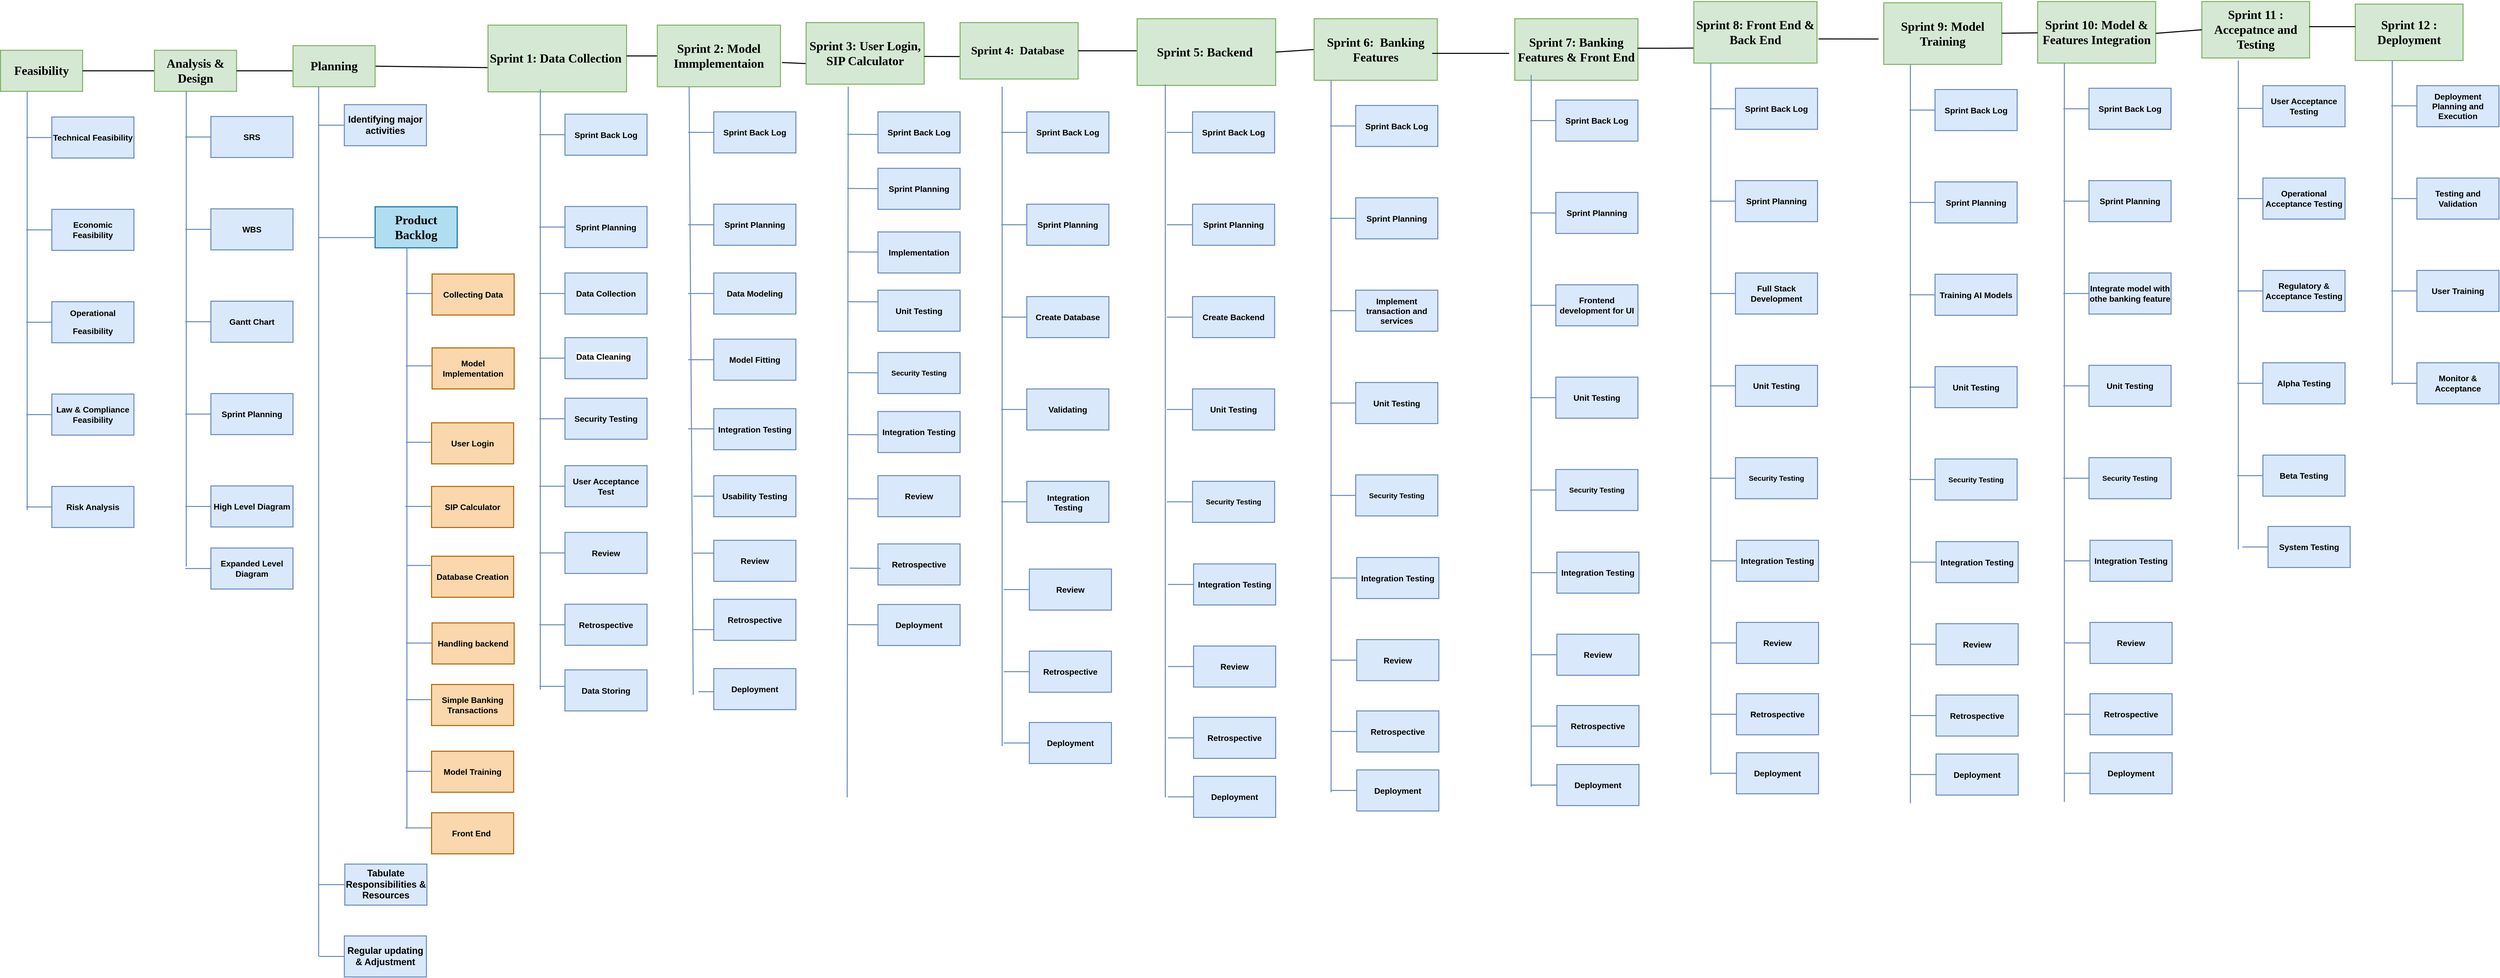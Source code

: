 <mxfile version="22.1.11" type="device">
  <diagram name="Page-1" id="xwsRy3oQTPij57180Mtr">
    <mxGraphModel dx="1853" dy="743" grid="1" gridSize="10" guides="1" tooltips="1" connect="1" arrows="1" fold="1" page="1" pageScale="1" pageWidth="827" pageHeight="1169" math="0" shadow="0">
      <root>
        <mxCell id="0" />
        <mxCell id="1" parent="0" />
        <mxCell id="CYiS3hTW9lPmTCHqj48R-1" value="&lt;h2&gt;&lt;font face=&quot;Verdana&quot; style=&quot;font-size: 24px;&quot;&gt;Feasibility&lt;/font&gt;&lt;/h2&gt;" style="rounded=0;whiteSpace=wrap;html=1;fillColor=#d5e8d4;strokeColor=#82b366;strokeWidth=2;" parent="1" vertex="1">
          <mxGeometry x="-110" y="294" width="160" height="80" as="geometry" />
        </mxCell>
        <mxCell id="CYiS3hTW9lPmTCHqj48R-2" value="" style="endArrow=none;html=1;rounded=0;exitX=1;exitY=0.5;exitDx=0;exitDy=0;strokeWidth=2;" parent="1" source="CYiS3hTW9lPmTCHqj48R-1" edge="1">
          <mxGeometry width="50" height="50" relative="1" as="geometry">
            <mxPoint x="160" y="414" as="sourcePoint" />
            <mxPoint x="190" y="334" as="targetPoint" />
          </mxGeometry>
        </mxCell>
        <mxCell id="CYiS3hTW9lPmTCHqj48R-3" value="&lt;h2 style=&quot;border-color: var(--border-color);&quot;&gt;&lt;font style=&quot;border-color: var(--border-color); font-size: 24px;&quot; face=&quot;Verdana&quot;&gt;Analysis &amp;amp; Design&lt;/font&gt;&lt;/h2&gt;" style="rounded=0;whiteSpace=wrap;html=1;fillColor=#d5e8d4;strokeColor=#82b366;strokeWidth=2;" parent="1" vertex="1">
          <mxGeometry x="190" y="294" width="160" height="80" as="geometry" />
        </mxCell>
        <mxCell id="CYiS3hTW9lPmTCHqj48R-4" value="" style="endArrow=none;html=1;rounded=0;exitX=1;exitY=0.5;exitDx=0;exitDy=0;strokeWidth=2;" parent="1" source="CYiS3hTW9lPmTCHqj48R-3" edge="1">
          <mxGeometry width="50" height="50" relative="1" as="geometry">
            <mxPoint x="460" y="414" as="sourcePoint" />
            <mxPoint x="600" y="334" as="targetPoint" />
          </mxGeometry>
        </mxCell>
        <mxCell id="CYiS3hTW9lPmTCHqj48R-5" value="&lt;h2 style=&quot;border-color: var(--border-color);&quot;&gt;&lt;font style=&quot;border-color: var(--border-color); font-size: 24px;&quot; face=&quot;Verdana&quot;&gt;Product Backlog&lt;/font&gt;&lt;/h2&gt;" style="rounded=0;whiteSpace=wrap;html=1;fillColor=#b1ddf0;strokeColor=#10739e;strokeWidth=2;" parent="1" vertex="1">
          <mxGeometry x="620" y="599" width="160" height="80" as="geometry" />
        </mxCell>
        <mxCell id="CYiS3hTW9lPmTCHqj48R-6" value="" style="endArrow=none;html=1;rounded=0;strokeWidth=2;exitX=1;exitY=0.5;exitDx=0;exitDy=0;" parent="1" source="CYiS3hTW9lPmTCHqj48R-136" edge="1">
          <mxGeometry width="50" height="50" relative="1" as="geometry">
            <mxPoint x="840" y="330" as="sourcePoint" />
            <mxPoint x="1020" y="330" as="targetPoint" />
          </mxGeometry>
        </mxCell>
        <mxCell id="CYiS3hTW9lPmTCHqj48R-7" value="&lt;h2 style=&quot;border-color: var(--border-color);&quot;&gt;&lt;font style=&quot;border-color: var(--border-color); font-size: 24px;&quot; face=&quot;Verdana&quot;&gt;Sprint 1: Data Collection&amp;nbsp;&lt;/font&gt;&lt;/h2&gt;" style="rounded=0;whiteSpace=wrap;html=1;fillColor=#d5e8d4;strokeColor=#82b366;strokeWidth=2;" parent="1" vertex="1">
          <mxGeometry x="840" y="245" width="270" height="130" as="geometry" />
        </mxCell>
        <mxCell id="CYiS3hTW9lPmTCHqj48R-8" value="" style="endArrow=none;html=1;rounded=0;strokeWidth=2;entryX=0;entryY=0.5;entryDx=0;entryDy=0;" parent="1" target="CYiS3hTW9lPmTCHqj48R-9" edge="1">
          <mxGeometry width="50" height="50" relative="1" as="geometry">
            <mxPoint x="1110" y="305" as="sourcePoint" />
            <mxPoint x="1170" y="325" as="targetPoint" />
          </mxGeometry>
        </mxCell>
        <mxCell id="CYiS3hTW9lPmTCHqj48R-9" value="&lt;h2 style=&quot;border-color: var(--border-color);&quot;&gt;&lt;font style=&quot;border-color: var(--border-color); font-size: 24px;&quot; face=&quot;Verdana&quot;&gt;Sprint 2: Model Immplementaion&lt;/font&gt;&lt;/h2&gt;" style="rounded=0;whiteSpace=wrap;html=1;fillColor=#d5e8d4;strokeColor=#82b366;strokeWidth=2;" parent="1" vertex="1">
          <mxGeometry x="1170" y="245" width="240" height="120" as="geometry" />
        </mxCell>
        <mxCell id="CYiS3hTW9lPmTCHqj48R-10" value="" style="endArrow=none;html=1;rounded=0;strokeWidth=2;entryX=0.009;entryY=0.667;entryDx=0;entryDy=0;entryPerimeter=0;exitX=1.012;exitY=0.607;exitDx=0;exitDy=0;exitPerimeter=0;" parent="1" source="CYiS3hTW9lPmTCHqj48R-9" target="CYiS3hTW9lPmTCHqj48R-11" edge="1">
          <mxGeometry width="50" height="50" relative="1" as="geometry">
            <mxPoint x="1410" y="320" as="sourcePoint" />
            <mxPoint x="1470" y="315" as="targetPoint" />
          </mxGeometry>
        </mxCell>
        <mxCell id="CYiS3hTW9lPmTCHqj48R-11" value="&lt;h2 style=&quot;border-color: var(--border-color);&quot;&gt;&lt;font style=&quot;border-color: var(--border-color); font-size: 24px;&quot; face=&quot;Verdana&quot;&gt;Sprint 3: User Login, SIP Calculator&lt;/font&gt;&lt;/h2&gt;" style="rounded=0;whiteSpace=wrap;html=1;fillColor=#d5e8d4;strokeColor=#82b366;strokeWidth=2;" parent="1" vertex="1">
          <mxGeometry x="1460" y="240" width="230" height="120" as="geometry" />
        </mxCell>
        <mxCell id="CYiS3hTW9lPmTCHqj48R-12" value="" style="endArrow=none;html=1;rounded=0;strokeWidth=2;" parent="1" edge="1">
          <mxGeometry width="50" height="50" relative="1" as="geometry">
            <mxPoint x="1690" y="306" as="sourcePoint" />
            <mxPoint x="1770.23" y="306.26" as="targetPoint" />
          </mxGeometry>
        </mxCell>
        <mxCell id="CYiS3hTW9lPmTCHqj48R-13" value="&lt;h2 style=&quot;border-color: var(--border-color);&quot;&gt;&lt;font style=&quot;border-color: var(--border-color); font-size: 22px;&quot; face=&quot;Verdana&quot;&gt;Sprint 4:&amp;nbsp; Database&amp;nbsp;&lt;/font&gt;&lt;/h2&gt;" style="rounded=0;whiteSpace=wrap;html=1;fillColor=#d5e8d4;strokeColor=#82b366;strokeWidth=2;" parent="1" vertex="1">
          <mxGeometry x="1760" y="240" width="230" height="110" as="geometry" />
        </mxCell>
        <mxCell id="CYiS3hTW9lPmTCHqj48R-14" value="" style="endArrow=none;html=1;rounded=0;strokeWidth=2;" parent="1" edge="1">
          <mxGeometry width="50" height="50" relative="1" as="geometry">
            <mxPoint x="1990" y="295" as="sourcePoint" />
            <mxPoint x="2121" y="295" as="targetPoint" />
          </mxGeometry>
        </mxCell>
        <mxCell id="CYiS3hTW9lPmTCHqj48R-15" value="" style="endArrow=none;html=1;rounded=0;entryX=0.325;entryY=1.013;entryDx=0;entryDy=0;entryPerimeter=0;fillColor=#dae8fc;strokeColor=#6c8ebf;strokeWidth=2;" parent="1" target="CYiS3hTW9lPmTCHqj48R-1" edge="1">
          <mxGeometry width="50" height="50" relative="1" as="geometry">
            <mxPoint x="-58" y="1190" as="sourcePoint" />
            <mxPoint x="240" y="364" as="targetPoint" />
          </mxGeometry>
        </mxCell>
        <mxCell id="CYiS3hTW9lPmTCHqj48R-16" value="" style="endArrow=none;html=1;rounded=0;strokeWidth=2;fillColor=#dae8fc;strokeColor=#6c8ebf;" parent="1" edge="1">
          <mxGeometry width="50" height="50" relative="1" as="geometry">
            <mxPoint x="-60" y="464" as="sourcePoint" />
            <mxPoint x="-10" y="464" as="targetPoint" />
          </mxGeometry>
        </mxCell>
        <mxCell id="CYiS3hTW9lPmTCHqj48R-17" value="&lt;h4&gt;&lt;font style=&quot;font-size: 16px;&quot;&gt;Technical Feasibility&lt;/font&gt;&lt;/h4&gt;" style="rounded=0;whiteSpace=wrap;html=1;fillColor=#dae8fc;strokeColor=#6c8ebf;strokeWidth=2;" parent="1" vertex="1">
          <mxGeometry x="-10" y="424" width="160" height="80" as="geometry" />
        </mxCell>
        <mxCell id="CYiS3hTW9lPmTCHqj48R-18" value="" style="endArrow=none;html=1;rounded=0;strokeWidth=2;fillColor=#dae8fc;strokeColor=#6c8ebf;" parent="1" edge="1">
          <mxGeometry width="50" height="50" relative="1" as="geometry">
            <mxPoint x="-60" y="644" as="sourcePoint" />
            <mxPoint x="-10" y="644" as="targetPoint" />
          </mxGeometry>
        </mxCell>
        <mxCell id="CYiS3hTW9lPmTCHqj48R-19" value="&lt;h4 style=&quot;border-color: var(--border-color);&quot;&gt;&lt;font style=&quot;border-color: var(--border-color); font-size: 16px;&quot;&gt;Economic Feasibility&lt;/font&gt;&lt;/h4&gt;" style="rounded=0;whiteSpace=wrap;html=1;fillColor=#dae8fc;strokeColor=#6c8ebf;strokeWidth=2;" parent="1" vertex="1">
          <mxGeometry x="-10" y="604" width="160" height="80" as="geometry" />
        </mxCell>
        <mxCell id="CYiS3hTW9lPmTCHqj48R-20" value="" style="endArrow=none;html=1;rounded=0;strokeWidth=2;fillColor=#dae8fc;strokeColor=#6c8ebf;" parent="1" edge="1">
          <mxGeometry width="50" height="50" relative="1" as="geometry">
            <mxPoint x="-60" y="824" as="sourcePoint" />
            <mxPoint x="-10" y="824" as="targetPoint" />
          </mxGeometry>
        </mxCell>
        <mxCell id="CYiS3hTW9lPmTCHqj48R-21" value="&lt;h4 style=&quot;border-color: var(--border-color);&quot;&gt;&lt;font style=&quot;border-color: var(--border-color); font-size: 16px;&quot;&gt;Operational&lt;/font&gt;&lt;/h4&gt;&lt;h4 style=&quot;border-color: var(--border-color);&quot;&gt;&lt;font style=&quot;border-color: var(--border-color); font-size: 16px;&quot;&gt;Feasibility&lt;/font&gt;&lt;/h4&gt;" style="rounded=0;whiteSpace=wrap;html=1;fillColor=#dae8fc;strokeColor=#6c8ebf;strokeWidth=2;" parent="1" vertex="1">
          <mxGeometry x="-10" y="784" width="160" height="80" as="geometry" />
        </mxCell>
        <mxCell id="CYiS3hTW9lPmTCHqj48R-22" value="" style="endArrow=none;html=1;rounded=0;strokeWidth=2;fillColor=#dae8fc;strokeColor=#6c8ebf;" parent="1" edge="1">
          <mxGeometry width="50" height="50" relative="1" as="geometry">
            <mxPoint x="-60" y="1004" as="sourcePoint" />
            <mxPoint x="-10" y="1004" as="targetPoint" />
          </mxGeometry>
        </mxCell>
        <mxCell id="CYiS3hTW9lPmTCHqj48R-23" value="&lt;h4 style=&quot;border-color: var(--border-color);&quot;&gt;&lt;font style=&quot;border-color: var(--border-color); font-size: 16px;&quot;&gt;Law &amp;amp; Compliance Feasibility&lt;/font&gt;&lt;/h4&gt;" style="rounded=0;whiteSpace=wrap;html=1;fillColor=#dae8fc;strokeColor=#6c8ebf;strokeWidth=2;" parent="1" vertex="1">
          <mxGeometry x="-10" y="964" width="160" height="80" as="geometry" />
        </mxCell>
        <mxCell id="CYiS3hTW9lPmTCHqj48R-24" value="" style="endArrow=none;html=1;rounded=0;strokeWidth=2;fillColor=#dae8fc;strokeColor=#6c8ebf;" parent="1" edge="1">
          <mxGeometry width="50" height="50" relative="1" as="geometry">
            <mxPoint x="-60" y="1184" as="sourcePoint" />
            <mxPoint x="-10" y="1184" as="targetPoint" />
          </mxGeometry>
        </mxCell>
        <mxCell id="CYiS3hTW9lPmTCHqj48R-25" value="&lt;h4 style=&quot;border-color: var(--border-color);&quot;&gt;&lt;font style=&quot;border-color: var(--border-color); font-size: 16px;&quot;&gt;Risk Analysis&lt;/font&gt;&lt;/h4&gt;" style="rounded=0;whiteSpace=wrap;html=1;fillColor=#dae8fc;strokeColor=#6c8ebf;strokeWidth=2;" parent="1" vertex="1">
          <mxGeometry x="-10" y="1144" width="160" height="80" as="geometry" />
        </mxCell>
        <mxCell id="CYiS3hTW9lPmTCHqj48R-26" value="" style="endArrow=none;html=1;rounded=0;entryX=0.325;entryY=1.013;entryDx=0;entryDy=0;entryPerimeter=0;fillColor=#dae8fc;strokeColor=#6c8ebf;strokeWidth=2;" parent="1" edge="1">
          <mxGeometry width="50" height="50" relative="1" as="geometry">
            <mxPoint x="252" y="1300" as="sourcePoint" />
            <mxPoint x="252" y="374" as="targetPoint" />
          </mxGeometry>
        </mxCell>
        <mxCell id="CYiS3hTW9lPmTCHqj48R-27" value="" style="endArrow=none;html=1;rounded=0;strokeWidth=2;fillColor=#dae8fc;strokeColor=#6c8ebf;" parent="1" edge="1">
          <mxGeometry width="50" height="50" relative="1" as="geometry">
            <mxPoint x="250" y="463" as="sourcePoint" />
            <mxPoint x="300" y="463" as="targetPoint" />
          </mxGeometry>
        </mxCell>
        <mxCell id="CYiS3hTW9lPmTCHqj48R-28" value="&lt;h4 style=&quot;border-color: var(--border-color);&quot;&gt;&lt;font style=&quot;border-color: var(--border-color); font-size: 16px;&quot;&gt;SRS&lt;/font&gt;&lt;/h4&gt;" style="rounded=0;whiteSpace=wrap;html=1;fillColor=#dae8fc;strokeColor=#6c8ebf;strokeWidth=2;" parent="1" vertex="1">
          <mxGeometry x="300" y="423" width="160" height="80" as="geometry" />
        </mxCell>
        <mxCell id="CYiS3hTW9lPmTCHqj48R-29" value="" style="endArrow=none;html=1;rounded=0;strokeWidth=2;fillColor=#dae8fc;strokeColor=#6c8ebf;" parent="1" edge="1">
          <mxGeometry width="50" height="50" relative="1" as="geometry">
            <mxPoint x="250" y="643" as="sourcePoint" />
            <mxPoint x="300" y="643" as="targetPoint" />
          </mxGeometry>
        </mxCell>
        <mxCell id="CYiS3hTW9lPmTCHqj48R-30" value="&lt;h4 style=&quot;border-color: var(--border-color);&quot;&gt;&lt;font style=&quot;border-color: var(--border-color); font-size: 16px;&quot;&gt;WBS&lt;/font&gt;&lt;/h4&gt;" style="rounded=0;whiteSpace=wrap;html=1;fillColor=#dae8fc;strokeColor=#6c8ebf;strokeWidth=2;" parent="1" vertex="1">
          <mxGeometry x="300" y="603" width="160" height="80" as="geometry" />
        </mxCell>
        <mxCell id="CYiS3hTW9lPmTCHqj48R-31" value="" style="endArrow=none;html=1;rounded=0;strokeWidth=2;fillColor=#dae8fc;strokeColor=#6c8ebf;" parent="1" edge="1">
          <mxGeometry width="50" height="50" relative="1" as="geometry">
            <mxPoint x="250" y="823" as="sourcePoint" />
            <mxPoint x="300" y="823" as="targetPoint" />
          </mxGeometry>
        </mxCell>
        <mxCell id="CYiS3hTW9lPmTCHqj48R-32" value="&lt;h4 style=&quot;border-color: var(--border-color);&quot;&gt;&lt;font style=&quot;border-color: var(--border-color); font-size: 16px;&quot;&gt;Gantt Chart&lt;/font&gt;&lt;/h4&gt;" style="rounded=0;whiteSpace=wrap;html=1;fillColor=#dae8fc;strokeColor=#6c8ebf;strokeWidth=2;" parent="1" vertex="1">
          <mxGeometry x="300" y="783" width="160" height="80" as="geometry" />
        </mxCell>
        <mxCell id="CYiS3hTW9lPmTCHqj48R-33" value="" style="endArrow=none;html=1;rounded=0;strokeWidth=2;fillColor=#dae8fc;strokeColor=#6c8ebf;" parent="1" edge="1">
          <mxGeometry width="50" height="50" relative="1" as="geometry">
            <mxPoint x="250" y="1003" as="sourcePoint" />
            <mxPoint x="300" y="1003" as="targetPoint" />
          </mxGeometry>
        </mxCell>
        <mxCell id="CYiS3hTW9lPmTCHqj48R-34" value="&lt;h4 style=&quot;border-color: var(--border-color);&quot;&gt;&lt;font style=&quot;border-color: var(--border-color); font-size: 16px;&quot;&gt;Sprint Planning&lt;/font&gt;&lt;/h4&gt;" style="rounded=0;whiteSpace=wrap;html=1;fillColor=#dae8fc;strokeColor=#6c8ebf;strokeWidth=2;" parent="1" vertex="1">
          <mxGeometry x="300" y="963" width="160" height="80" as="geometry" />
        </mxCell>
        <mxCell id="CYiS3hTW9lPmTCHqj48R-35" value="" style="endArrow=none;html=1;rounded=0;strokeWidth=2;fillColor=#dae8fc;strokeColor=#6c8ebf;" parent="1" edge="1">
          <mxGeometry width="50" height="50" relative="1" as="geometry">
            <mxPoint x="250" y="1183" as="sourcePoint" />
            <mxPoint x="300" y="1183" as="targetPoint" />
          </mxGeometry>
        </mxCell>
        <mxCell id="CYiS3hTW9lPmTCHqj48R-36" value="&lt;h4 style=&quot;border-color: var(--border-color);&quot;&gt;&lt;font style=&quot;border-color: var(--border-color); font-size: 16px;&quot;&gt;High Level Diagram&lt;/font&gt;&lt;/h4&gt;" style="rounded=0;whiteSpace=wrap;html=1;fillColor=#dae8fc;strokeColor=#6c8ebf;strokeWidth=2;" parent="1" vertex="1">
          <mxGeometry x="300" y="1143" width="160" height="80" as="geometry" />
        </mxCell>
        <mxCell id="CYiS3hTW9lPmTCHqj48R-37" value="" style="endArrow=none;html=1;rounded=0;entryX=0.325;entryY=1.013;entryDx=0;entryDy=0;entryPerimeter=0;fillColor=#dae8fc;strokeColor=#6c8ebf;strokeWidth=2;" parent="1" edge="1">
          <mxGeometry width="50" height="50" relative="1" as="geometry">
            <mxPoint x="682" y="1810" as="sourcePoint" />
            <mxPoint x="682" y="679" as="targetPoint" />
          </mxGeometry>
        </mxCell>
        <mxCell id="CYiS3hTW9lPmTCHqj48R-38" value="" style="endArrow=none;html=1;rounded=0;strokeWidth=2;fillColor=#dae8fc;strokeColor=#6c8ebf;" parent="1" edge="1">
          <mxGeometry width="50" height="50" relative="1" as="geometry">
            <mxPoint x="680" y="768" as="sourcePoint" />
            <mxPoint x="730" y="768" as="targetPoint" />
          </mxGeometry>
        </mxCell>
        <mxCell id="CYiS3hTW9lPmTCHqj48R-39" value="&lt;h4 style=&quot;border-color: var(--border-color);&quot;&gt;&lt;font style=&quot;border-color: var(--border-color); font-size: 16px;&quot;&gt;User Login&lt;/font&gt;&lt;/h4&gt;" style="rounded=0;whiteSpace=wrap;html=1;fillColor=#fad7ac;strokeColor=#b46504;strokeWidth=2;" parent="1" vertex="1">
          <mxGeometry x="730" y="1020" width="160" height="80" as="geometry" />
        </mxCell>
        <mxCell id="CYiS3hTW9lPmTCHqj48R-40" value="" style="endArrow=none;html=1;rounded=0;strokeWidth=2;fillColor=#dae8fc;strokeColor=#6c8ebf;" parent="1" edge="1">
          <mxGeometry width="50" height="50" relative="1" as="geometry">
            <mxPoint x="680" y="909" as="sourcePoint" />
            <mxPoint x="730" y="909" as="targetPoint" />
          </mxGeometry>
        </mxCell>
        <mxCell id="CYiS3hTW9lPmTCHqj48R-41" value="&lt;h4 style=&quot;border-color: var(--border-color);&quot;&gt;&lt;font style=&quot;border-color: var(--border-color); font-size: 16px;&quot;&gt;SIP Calculator&lt;/font&gt;&lt;/h4&gt;" style="rounded=0;whiteSpace=wrap;html=1;fillColor=#fad7ac;strokeColor=#b46504;strokeWidth=2;" parent="1" vertex="1">
          <mxGeometry x="730" y="1144" width="160" height="80" as="geometry" />
        </mxCell>
        <mxCell id="CYiS3hTW9lPmTCHqj48R-42" value="" style="endArrow=none;html=1;rounded=0;strokeWidth=2;fillColor=#dae8fc;strokeColor=#6c8ebf;" parent="1" edge="1">
          <mxGeometry width="50" height="50" relative="1" as="geometry">
            <mxPoint x="680" y="1058" as="sourcePoint" />
            <mxPoint x="730" y="1058" as="targetPoint" />
          </mxGeometry>
        </mxCell>
        <mxCell id="CYiS3hTW9lPmTCHqj48R-43" value="&lt;h4 style=&quot;border-color: var(--border-color);&quot;&gt;&lt;font style=&quot;border-color: var(--border-color); font-size: 16px;&quot;&gt;Database Creation&lt;/font&gt;&lt;/h4&gt;" style="rounded=0;whiteSpace=wrap;html=1;fillColor=#fad7ac;strokeColor=#b46504;strokeWidth=2;" parent="1" vertex="1">
          <mxGeometry x="730" y="1280" width="160" height="80" as="geometry" />
        </mxCell>
        <mxCell id="CYiS3hTW9lPmTCHqj48R-44" value="" style="endArrow=none;html=1;rounded=0;strokeWidth=2;fillColor=#dae8fc;strokeColor=#6c8ebf;" parent="1" edge="1">
          <mxGeometry width="50" height="50" relative="1" as="geometry">
            <mxPoint x="680" y="909" as="sourcePoint" />
            <mxPoint x="680" y="909" as="targetPoint" />
          </mxGeometry>
        </mxCell>
        <mxCell id="CYiS3hTW9lPmTCHqj48R-45" value="&lt;h4 style=&quot;border-color: var(--border-color);&quot;&gt;&lt;font style=&quot;border-color: var(--border-color); font-size: 16px;&quot;&gt;Handling backend&lt;/font&gt;&lt;/h4&gt;" style="rounded=0;whiteSpace=wrap;html=1;fillColor=#fad7ac;strokeColor=#b46504;strokeWidth=2;" parent="1" vertex="1">
          <mxGeometry x="731" y="1410" width="160" height="80" as="geometry" />
        </mxCell>
        <mxCell id="CYiS3hTW9lPmTCHqj48R-46" value="" style="endArrow=none;html=1;rounded=0;strokeWidth=2;fillColor=#dae8fc;strokeColor=#6c8ebf;" parent="1" edge="1">
          <mxGeometry width="50" height="50" relative="1" as="geometry">
            <mxPoint x="681" y="1298" as="sourcePoint" />
            <mxPoint x="731" y="1298" as="targetPoint" />
          </mxGeometry>
        </mxCell>
        <mxCell id="CYiS3hTW9lPmTCHqj48R-47" value="&lt;h4 style=&quot;border-color: var(--border-color);&quot;&gt;&lt;font style=&quot;border-color: var(--border-color); font-size: 16px;&quot;&gt;Simple Banking Transactions&lt;/font&gt;&lt;/h4&gt;" style="rounded=0;whiteSpace=wrap;html=1;fillColor=#fad7ac;strokeColor=#b46504;strokeWidth=2;" parent="1" vertex="1">
          <mxGeometry x="730" y="1530" width="160" height="80" as="geometry" />
        </mxCell>
        <mxCell id="CYiS3hTW9lPmTCHqj48R-48" value="" style="endArrow=none;html=1;rounded=0;entryX=0.325;entryY=1.013;entryDx=0;entryDy=0;entryPerimeter=0;fillColor=#dae8fc;strokeColor=#6c8ebf;strokeWidth=2;" parent="1" edge="1">
          <mxGeometry width="50" height="50" relative="1" as="geometry">
            <mxPoint x="942" y="1540" as="sourcePoint" />
            <mxPoint x="942" y="370" as="targetPoint" />
          </mxGeometry>
        </mxCell>
        <mxCell id="CYiS3hTW9lPmTCHqj48R-49" value="" style="endArrow=none;html=1;rounded=0;strokeWidth=2;fillColor=#dae8fc;strokeColor=#6c8ebf;" parent="1" edge="1">
          <mxGeometry width="50" height="50" relative="1" as="geometry">
            <mxPoint x="940" y="458.5" as="sourcePoint" />
            <mxPoint x="990" y="458.5" as="targetPoint" />
          </mxGeometry>
        </mxCell>
        <mxCell id="CYiS3hTW9lPmTCHqj48R-50" value="&lt;h4 style=&quot;border-color: var(--border-color);&quot;&gt;&lt;font style=&quot;border-color: var(--border-color); font-size: 16px;&quot;&gt;Sprint Back Log&lt;/font&gt;&lt;/h4&gt;" style="rounded=0;whiteSpace=wrap;html=1;fillColor=#dae8fc;strokeColor=#6c8ebf;strokeWidth=2;" parent="1" vertex="1">
          <mxGeometry x="990" y="418.5" width="160" height="80" as="geometry" />
        </mxCell>
        <mxCell id="CYiS3hTW9lPmTCHqj48R-51" value="" style="endArrow=none;html=1;rounded=0;strokeWidth=2;fillColor=#dae8fc;strokeColor=#6c8ebf;" parent="1" edge="1">
          <mxGeometry width="50" height="50" relative="1" as="geometry">
            <mxPoint x="940" y="638.5" as="sourcePoint" />
            <mxPoint x="990" y="638.5" as="targetPoint" />
          </mxGeometry>
        </mxCell>
        <mxCell id="CYiS3hTW9lPmTCHqj48R-52" value="&lt;h4 style=&quot;border-color: var(--border-color);&quot;&gt;&lt;font style=&quot;border-color: var(--border-color); font-size: 16px;&quot;&gt;Sprint Planning&lt;/font&gt;&lt;/h4&gt;" style="rounded=0;whiteSpace=wrap;html=1;fillColor=#dae8fc;strokeColor=#6c8ebf;strokeWidth=2;" parent="1" vertex="1">
          <mxGeometry x="990" y="598.5" width="160" height="80" as="geometry" />
        </mxCell>
        <mxCell id="CYiS3hTW9lPmTCHqj48R-53" value="" style="endArrow=none;html=1;rounded=0;strokeWidth=2;fillColor=#dae8fc;strokeColor=#6c8ebf;" parent="1" edge="1">
          <mxGeometry width="50" height="50" relative="1" as="geometry">
            <mxPoint x="940" y="768" as="sourcePoint" />
            <mxPoint x="990" y="768" as="targetPoint" />
          </mxGeometry>
        </mxCell>
        <mxCell id="CYiS3hTW9lPmTCHqj48R-54" value="&lt;h4 style=&quot;border-color: var(--border-color);&quot;&gt;&lt;font style=&quot;border-color: var(--border-color); font-size: 16px;&quot;&gt;Data Collection&lt;/font&gt;&lt;/h4&gt;" style="rounded=0;whiteSpace=wrap;html=1;fillColor=#dae8fc;strokeColor=#6c8ebf;strokeWidth=2;" parent="1" vertex="1">
          <mxGeometry x="990" y="728" width="160" height="80" as="geometry" />
        </mxCell>
        <mxCell id="CYiS3hTW9lPmTCHqj48R-55" value="" style="endArrow=none;html=1;rounded=0;strokeWidth=2;fillColor=#dae8fc;strokeColor=#6c8ebf;" parent="1" edge="1">
          <mxGeometry width="50" height="50" relative="1" as="geometry">
            <mxPoint x="940" y="894" as="sourcePoint" />
            <mxPoint x="990" y="894" as="targetPoint" />
          </mxGeometry>
        </mxCell>
        <mxCell id="CYiS3hTW9lPmTCHqj48R-56" value="" style="rounded=0;whiteSpace=wrap;html=1;fillColor=#dae8fc;strokeColor=#6c8ebf;strokeWidth=2;" parent="1" vertex="1">
          <mxGeometry x="990" y="854" width="160" height="80" as="geometry" />
        </mxCell>
        <mxCell id="CYiS3hTW9lPmTCHqj48R-57" value="" style="endArrow=none;html=1;rounded=0;strokeWidth=2;fillColor=#dae8fc;strokeColor=#6c8ebf;" parent="1" edge="1">
          <mxGeometry width="50" height="50" relative="1" as="geometry">
            <mxPoint x="940" y="1012.07" as="sourcePoint" />
            <mxPoint x="990" y="1012.07" as="targetPoint" />
          </mxGeometry>
        </mxCell>
        <mxCell id="CYiS3hTW9lPmTCHqj48R-58" value="&lt;h4 style=&quot;border-color: var(--border-color);&quot;&gt;&lt;font style=&quot;border-color: var(--border-color); font-size: 16px;&quot;&gt;Security Testing&lt;/font&gt;&lt;/h4&gt;" style="rounded=0;whiteSpace=wrap;html=1;fillColor=#dae8fc;strokeColor=#6c8ebf;strokeWidth=2;" parent="1" vertex="1">
          <mxGeometry x="990" y="972.07" width="160" height="80" as="geometry" />
        </mxCell>
        <mxCell id="CYiS3hTW9lPmTCHqj48R-59" value="" style="endArrow=none;html=1;rounded=0;entryX=0.325;entryY=1.013;entryDx=0;entryDy=0;entryPerimeter=0;fillColor=#dae8fc;strokeColor=#6c8ebf;strokeWidth=2;" parent="1" edge="1">
          <mxGeometry width="50" height="50" relative="1" as="geometry">
            <mxPoint x="1240" y="1550" as="sourcePoint" />
            <mxPoint x="1232" y="365" as="targetPoint" />
          </mxGeometry>
        </mxCell>
        <mxCell id="CYiS3hTW9lPmTCHqj48R-60" value="" style="endArrow=none;html=1;rounded=0;strokeWidth=2;fillColor=#dae8fc;strokeColor=#6c8ebf;" parent="1" edge="1">
          <mxGeometry width="50" height="50" relative="1" as="geometry">
            <mxPoint x="1230" y="454" as="sourcePoint" />
            <mxPoint x="1280" y="454" as="targetPoint" />
          </mxGeometry>
        </mxCell>
        <mxCell id="CYiS3hTW9lPmTCHqj48R-61" value="&lt;h4 style=&quot;border-color: var(--border-color);&quot;&gt;&lt;font style=&quot;border-color: var(--border-color); font-size: 16px;&quot;&gt;Sprint Back Log&lt;/font&gt;&lt;/h4&gt;" style="rounded=0;whiteSpace=wrap;html=1;fillColor=#dae8fc;strokeColor=#6c8ebf;strokeWidth=2;" parent="1" vertex="1">
          <mxGeometry x="1280" y="414" width="160" height="80" as="geometry" />
        </mxCell>
        <mxCell id="CYiS3hTW9lPmTCHqj48R-62" value="" style="endArrow=none;html=1;rounded=0;strokeWidth=2;fillColor=#dae8fc;strokeColor=#6c8ebf;" parent="1" edge="1">
          <mxGeometry width="50" height="50" relative="1" as="geometry">
            <mxPoint x="1230" y="634" as="sourcePoint" />
            <mxPoint x="1280" y="634" as="targetPoint" />
          </mxGeometry>
        </mxCell>
        <mxCell id="CYiS3hTW9lPmTCHqj48R-63" value="&lt;h4 style=&quot;border-color: var(--border-color);&quot;&gt;&lt;font style=&quot;border-color: var(--border-color); font-size: 16px;&quot;&gt;Sprint Planning&lt;/font&gt;&lt;/h4&gt;" style="rounded=0;whiteSpace=wrap;html=1;fillColor=#dae8fc;strokeColor=#6c8ebf;strokeWidth=2;" parent="1" vertex="1">
          <mxGeometry x="1280" y="594" width="160" height="80" as="geometry" />
        </mxCell>
        <mxCell id="CYiS3hTW9lPmTCHqj48R-64" value="" style="endArrow=none;html=1;rounded=0;strokeWidth=2;fillColor=#dae8fc;strokeColor=#6c8ebf;" parent="1" edge="1">
          <mxGeometry width="50" height="50" relative="1" as="geometry">
            <mxPoint x="1230" y="768" as="sourcePoint" />
            <mxPoint x="1280" y="768" as="targetPoint" />
          </mxGeometry>
        </mxCell>
        <mxCell id="CYiS3hTW9lPmTCHqj48R-65" value="&lt;h4 style=&quot;border-color: var(--border-color);&quot;&gt;&lt;font style=&quot;border-color: var(--border-color); font-size: 16px;&quot;&gt;Data Modeling&lt;/font&gt;&lt;/h4&gt;" style="rounded=0;whiteSpace=wrap;html=1;fillColor=#dae8fc;strokeColor=#6c8ebf;strokeWidth=2;" parent="1" vertex="1">
          <mxGeometry x="1280" y="728" width="160" height="80" as="geometry" />
        </mxCell>
        <mxCell id="CYiS3hTW9lPmTCHqj48R-66" value="" style="endArrow=none;html=1;rounded=0;strokeWidth=2;fillColor=#dae8fc;strokeColor=#6c8ebf;" parent="1" edge="1">
          <mxGeometry width="50" height="50" relative="1" as="geometry">
            <mxPoint x="1230" y="897" as="sourcePoint" />
            <mxPoint x="1280" y="897" as="targetPoint" />
          </mxGeometry>
        </mxCell>
        <mxCell id="CYiS3hTW9lPmTCHqj48R-67" value="&lt;h4 style=&quot;border-color: var(--border-color);&quot;&gt;&lt;span style=&quot;font-size: 16px;&quot;&gt;Model Fitting&lt;/span&gt;&lt;/h4&gt;" style="rounded=0;whiteSpace=wrap;html=1;fillColor=#dae8fc;strokeColor=#6c8ebf;strokeWidth=2;" parent="1" vertex="1">
          <mxGeometry x="1280" y="857" width="160" height="80" as="geometry" />
        </mxCell>
        <mxCell id="CYiS3hTW9lPmTCHqj48R-68" value="" style="endArrow=none;html=1;rounded=0;strokeWidth=2;fillColor=#dae8fc;strokeColor=#6c8ebf;" parent="1" edge="1">
          <mxGeometry width="50" height="50" relative="1" as="geometry">
            <mxPoint x="1230" y="1031.79" as="sourcePoint" />
            <mxPoint x="1280" y="1031.79" as="targetPoint" />
          </mxGeometry>
        </mxCell>
        <mxCell id="CYiS3hTW9lPmTCHqj48R-69" value="&lt;h4 style=&quot;border-color: var(--border-color);&quot;&gt;&lt;font style=&quot;border-color: var(--border-color); font-size: 16px;&quot;&gt;Integration Testing&lt;/font&gt;&lt;/h4&gt;" style="rounded=0;whiteSpace=wrap;html=1;fillColor=#dae8fc;strokeColor=#6c8ebf;strokeWidth=2;" parent="1" vertex="1">
          <mxGeometry x="1280" y="992.5" width="160" height="80" as="geometry" />
        </mxCell>
        <mxCell id="CYiS3hTW9lPmTCHqj48R-70" value="" style="endArrow=none;html=1;rounded=0;entryX=0.325;entryY=1.013;entryDx=0;entryDy=0;entryPerimeter=0;fillColor=#dae8fc;strokeColor=#6c8ebf;strokeWidth=2;" parent="1" edge="1">
          <mxGeometry width="50" height="50" relative="1" as="geometry">
            <mxPoint x="1540" y="1750" as="sourcePoint" />
            <mxPoint x="1542" y="365" as="targetPoint" />
          </mxGeometry>
        </mxCell>
        <mxCell id="CYiS3hTW9lPmTCHqj48R-72" value="&lt;h4 style=&quot;border-color: var(--border-color);&quot;&gt;&lt;font style=&quot;border-color: var(--border-color); font-size: 16px;&quot;&gt;Sprint Back Log&lt;/font&gt;&lt;/h4&gt;" style="rounded=0;whiteSpace=wrap;html=1;fillColor=#dae8fc;strokeColor=#6c8ebf;strokeWidth=2;" parent="1" vertex="1">
          <mxGeometry x="1600" y="414" width="160" height="80" as="geometry" />
        </mxCell>
        <mxCell id="CYiS3hTW9lPmTCHqj48R-74" value="&lt;h4 style=&quot;border-color: var(--border-color);&quot;&gt;&lt;font style=&quot;border-color: var(--border-color); font-size: 16px;&quot;&gt;Sprint Planning&lt;/font&gt;&lt;/h4&gt;" style="rounded=0;whiteSpace=wrap;html=1;fillColor=#dae8fc;strokeColor=#6c8ebf;strokeWidth=2;" parent="1" vertex="1">
          <mxGeometry x="1600" y="524" width="160" height="80" as="geometry" />
        </mxCell>
        <mxCell id="CYiS3hTW9lPmTCHqj48R-75" value="" style="endArrow=none;html=1;rounded=0;strokeWidth=2;fillColor=#dae8fc;strokeColor=#6c8ebf;" parent="1" edge="1">
          <mxGeometry width="50" height="50" relative="1" as="geometry">
            <mxPoint x="1540" y="687" as="sourcePoint" />
            <mxPoint x="1600" y="687.29" as="targetPoint" />
          </mxGeometry>
        </mxCell>
        <mxCell id="CYiS3hTW9lPmTCHqj48R-76" value="&lt;h4 style=&quot;border-color: var(--border-color);&quot;&gt;&lt;font style=&quot;border-color: var(--border-color); font-size: 16px;&quot;&gt;Implementation&lt;/font&gt;&lt;/h4&gt;" style="rounded=0;whiteSpace=wrap;html=1;fillColor=#dae8fc;strokeColor=#6c8ebf;strokeWidth=2;" parent="1" vertex="1">
          <mxGeometry x="1600" y="648" width="160" height="80" as="geometry" />
        </mxCell>
        <mxCell id="CYiS3hTW9lPmTCHqj48R-78" value="&lt;h4 style=&quot;border-color: var(--border-color);&quot;&gt;&lt;font style=&quot;border-color: var(--border-color); font-size: 16px;&quot;&gt;Unit Testing&lt;/font&gt;&lt;/h4&gt;" style="rounded=0;whiteSpace=wrap;html=1;fillColor=#dae8fc;strokeColor=#6c8ebf;strokeWidth=2;" parent="1" vertex="1">
          <mxGeometry x="1600" y="761.5" width="160" height="80" as="geometry" />
        </mxCell>
        <mxCell id="CYiS3hTW9lPmTCHqj48R-80" value="&lt;h4 style=&quot;border-color: var(--border-color);&quot;&gt;&lt;font style=&quot;font-size: 14px;&quot;&gt;Security Testing&lt;/font&gt;&lt;/h4&gt;" style="rounded=0;whiteSpace=wrap;html=1;fillColor=#dae8fc;strokeColor=#6c8ebf;strokeWidth=2;" parent="1" vertex="1">
          <mxGeometry x="1600" y="883" width="160" height="80" as="geometry" />
        </mxCell>
        <mxCell id="CYiS3hTW9lPmTCHqj48R-81" value="" style="endArrow=none;html=1;rounded=0;entryX=0.325;entryY=1.013;entryDx=0;entryDy=0;entryPerimeter=0;fillColor=#dae8fc;strokeColor=#6c8ebf;strokeWidth=2;" parent="1" edge="1">
          <mxGeometry width="50" height="50" relative="1" as="geometry">
            <mxPoint x="1842" y="1650" as="sourcePoint" />
            <mxPoint x="1842" y="365" as="targetPoint" />
          </mxGeometry>
        </mxCell>
        <mxCell id="CYiS3hTW9lPmTCHqj48R-82" value="" style="endArrow=none;html=1;rounded=0;strokeWidth=2;fillColor=#dae8fc;strokeColor=#6c8ebf;" parent="1" edge="1">
          <mxGeometry width="50" height="50" relative="1" as="geometry">
            <mxPoint x="1840" y="454" as="sourcePoint" />
            <mxPoint x="1890" y="454" as="targetPoint" />
          </mxGeometry>
        </mxCell>
        <mxCell id="CYiS3hTW9lPmTCHqj48R-83" value="&lt;h4 style=&quot;border-color: var(--border-color);&quot;&gt;&lt;font style=&quot;border-color: var(--border-color); font-size: 16px;&quot;&gt;Sprint Back Log&lt;/font&gt;&lt;/h4&gt;" style="rounded=0;whiteSpace=wrap;html=1;fillColor=#dae8fc;strokeColor=#6c8ebf;strokeWidth=2;" parent="1" vertex="1">
          <mxGeometry x="1890" y="414" width="160" height="80" as="geometry" />
        </mxCell>
        <mxCell id="CYiS3hTW9lPmTCHqj48R-84" value="" style="endArrow=none;html=1;rounded=0;strokeWidth=2;fillColor=#dae8fc;strokeColor=#6c8ebf;" parent="1" edge="1">
          <mxGeometry width="50" height="50" relative="1" as="geometry">
            <mxPoint x="1840" y="634" as="sourcePoint" />
            <mxPoint x="1890" y="634" as="targetPoint" />
          </mxGeometry>
        </mxCell>
        <mxCell id="CYiS3hTW9lPmTCHqj48R-85" value="&lt;h4 style=&quot;border-color: var(--border-color);&quot;&gt;&lt;font style=&quot;border-color: var(--border-color); font-size: 16px;&quot;&gt;Sprint Planning&lt;/font&gt;&lt;/h4&gt;" style="rounded=0;whiteSpace=wrap;html=1;fillColor=#dae8fc;strokeColor=#6c8ebf;strokeWidth=2;" parent="1" vertex="1">
          <mxGeometry x="1890" y="594" width="160" height="80" as="geometry" />
        </mxCell>
        <mxCell id="CYiS3hTW9lPmTCHqj48R-86" value="" style="endArrow=none;html=1;rounded=0;strokeWidth=2;fillColor=#dae8fc;strokeColor=#6c8ebf;" parent="1" edge="1">
          <mxGeometry width="50" height="50" relative="1" as="geometry">
            <mxPoint x="1840" y="814" as="sourcePoint" />
            <mxPoint x="1890" y="814" as="targetPoint" />
          </mxGeometry>
        </mxCell>
        <mxCell id="CYiS3hTW9lPmTCHqj48R-87" value="&lt;h4 style=&quot;border-color: var(--border-color);&quot;&gt;&lt;font style=&quot;border-color: var(--border-color); font-size: 16px;&quot;&gt;Create Database&lt;/font&gt;&lt;/h4&gt;" style="rounded=0;whiteSpace=wrap;html=1;fillColor=#dae8fc;strokeColor=#6c8ebf;strokeWidth=2;" parent="1" vertex="1">
          <mxGeometry x="1890" y="774" width="160" height="80" as="geometry" />
        </mxCell>
        <mxCell id="CYiS3hTW9lPmTCHqj48R-88" value="" style="endArrow=none;html=1;rounded=0;strokeWidth=2;fillColor=#dae8fc;strokeColor=#6c8ebf;" parent="1" edge="1">
          <mxGeometry width="50" height="50" relative="1" as="geometry">
            <mxPoint x="1840" y="994" as="sourcePoint" />
            <mxPoint x="1890" y="994" as="targetPoint" />
          </mxGeometry>
        </mxCell>
        <mxCell id="CYiS3hTW9lPmTCHqj48R-89" value="&lt;h4 style=&quot;border-color: var(--border-color);&quot;&gt;&lt;font style=&quot;border-color: var(--border-color); font-size: 16px;&quot;&gt;Validating&lt;/font&gt;&lt;/h4&gt;" style="rounded=0;whiteSpace=wrap;html=1;fillColor=#dae8fc;strokeColor=#6c8ebf;strokeWidth=2;" parent="1" vertex="1">
          <mxGeometry x="1890" y="954" width="160" height="80" as="geometry" />
        </mxCell>
        <mxCell id="CYiS3hTW9lPmTCHqj48R-90" value="" style="endArrow=none;html=1;rounded=0;strokeWidth=2;fillColor=#dae8fc;strokeColor=#6c8ebf;" parent="1" edge="1">
          <mxGeometry width="50" height="50" relative="1" as="geometry">
            <mxPoint x="1840" y="1174" as="sourcePoint" />
            <mxPoint x="1890" y="1174" as="targetPoint" />
          </mxGeometry>
        </mxCell>
        <mxCell id="CYiS3hTW9lPmTCHqj48R-91" value="" style="rounded=0;whiteSpace=wrap;html=1;fillColor=#dae8fc;strokeColor=#6c8ebf;strokeWidth=2;" parent="1" vertex="1">
          <mxGeometry x="1890" y="1134" width="160" height="80" as="geometry" />
        </mxCell>
        <mxCell id="CYiS3hTW9lPmTCHqj48R-103" value="" style="endArrow=none;html=1;rounded=0;strokeWidth=2;fillColor=#dae8fc;strokeColor=#6c8ebf;" parent="1" edge="1">
          <mxGeometry width="50" height="50" relative="1" as="geometry">
            <mxPoint x="250" y="1304" as="sourcePoint" />
            <mxPoint x="300" y="1304" as="targetPoint" />
          </mxGeometry>
        </mxCell>
        <mxCell id="CYiS3hTW9lPmTCHqj48R-104" value="&lt;h4 style=&quot;border-color: var(--border-color);&quot;&gt;&lt;font style=&quot;border-color: var(--border-color); font-size: 16px;&quot;&gt;Expanded Level Diagram&lt;/font&gt;&lt;/h4&gt;" style="rounded=0;whiteSpace=wrap;html=1;fillColor=#dae8fc;strokeColor=#6c8ebf;strokeWidth=2;" parent="1" vertex="1">
          <mxGeometry x="300" y="1264" width="160" height="80" as="geometry" />
        </mxCell>
        <mxCell id="CYiS3hTW9lPmTCHqj48R-105" value="" style="endArrow=none;html=1;rounded=0;strokeWidth=2;fillColor=#dae8fc;strokeColor=#6c8ebf;" parent="1" edge="1">
          <mxGeometry width="50" height="50" relative="1" as="geometry">
            <mxPoint x="680" y="1449.29" as="sourcePoint" />
            <mxPoint x="730" y="1449.29" as="targetPoint" />
          </mxGeometry>
        </mxCell>
        <mxCell id="CYiS3hTW9lPmTCHqj48R-106" value="&lt;h4 style=&quot;border-color: var(--border-color);&quot;&gt;&lt;font style=&quot;border-color: var(--border-color); font-size: 16px;&quot;&gt;Collecting Data&lt;/font&gt;&lt;/h4&gt;" style="rounded=0;whiteSpace=wrap;html=1;fillColor=#fad7ac;strokeColor=#b46504;strokeWidth=2;" parent="1" vertex="1">
          <mxGeometry x="731" y="730" width="160" height="80" as="geometry" />
        </mxCell>
        <mxCell id="CYiS3hTW9lPmTCHqj48R-107" value="" style="endArrow=none;html=1;rounded=0;strokeWidth=2;fillColor=#dae8fc;strokeColor=#6c8ebf;" parent="1" edge="1">
          <mxGeometry width="50" height="50" relative="1" as="geometry">
            <mxPoint x="680" y="1559.5" as="sourcePoint" />
            <mxPoint x="730" y="1559.5" as="targetPoint" />
          </mxGeometry>
        </mxCell>
        <mxCell id="CYiS3hTW9lPmTCHqj48R-108" value="&lt;h4 style=&quot;border-color: var(--border-color);&quot;&gt;&lt;font style=&quot;border-color: var(--border-color); font-size: 16px;&quot;&gt;Model Training&lt;/font&gt;&lt;/h4&gt;" style="rounded=0;whiteSpace=wrap;html=1;fillColor=#fad7ac;strokeColor=#b46504;strokeWidth=2;" parent="1" vertex="1">
          <mxGeometry x="730" y="1660" width="160" height="80" as="geometry" />
        </mxCell>
        <mxCell id="CYiS3hTW9lPmTCHqj48R-109" value="&lt;h4 style=&quot;border-color: var(--border-color); color: rgb(0, 0, 0); font-family: Helvetica; font-size: 12px; font-style: normal; font-variant-ligatures: normal; font-variant-caps: normal; letter-spacing: normal; orphans: 2; text-align: center; text-indent: 0px; text-transform: none; widows: 2; word-spacing: 0px; -webkit-text-stroke-width: 0px; background-color: rgb(251, 251, 251); text-decoration-thickness: initial; text-decoration-style: initial; text-decoration-color: initial;&quot;&gt;&lt;font style=&quot;border-color: var(--border-color); font-size: 16px;&quot;&gt;Data Cleaning&lt;/font&gt;&lt;/h4&gt;" style="text;whiteSpace=wrap;html=1;" parent="1" vertex="1">
          <mxGeometry x="1010" y="859" width="160" height="70" as="geometry" />
        </mxCell>
        <mxCell id="CYiS3hTW9lPmTCHqj48R-112" value="" style="endArrow=none;html=1;rounded=0;strokeWidth=2;fillColor=#dae8fc;strokeColor=#6c8ebf;" parent="1" edge="1">
          <mxGeometry width="50" height="50" relative="1" as="geometry">
            <mxPoint x="940" y="1143.57" as="sourcePoint" />
            <mxPoint x="990" y="1143.57" as="targetPoint" />
          </mxGeometry>
        </mxCell>
        <mxCell id="CYiS3hTW9lPmTCHqj48R-113" value="&lt;h4 style=&quot;border-color: var(--border-color);&quot;&gt;&lt;font style=&quot;border-color: var(--border-color); font-size: 16px;&quot;&gt;User Acceptance Test&lt;/font&gt;&lt;/h4&gt;" style="rounded=0;whiteSpace=wrap;html=1;fillColor=#dae8fc;strokeColor=#6c8ebf;strokeWidth=2;" parent="1" vertex="1">
          <mxGeometry x="990" y="1103.57" width="160" height="80" as="geometry" />
        </mxCell>
        <mxCell id="CYiS3hTW9lPmTCHqj48R-114" value="&lt;h4 style=&quot;border-color: var(--border-color); text-align: center;&quot;&gt;&lt;font style=&quot;border-color: var(--border-color); font-size: 16px;&quot;&gt;Integration Testing&lt;/font&gt;&lt;/h4&gt;" style="text;whiteSpace=wrap;html=1;" parent="1" vertex="1">
          <mxGeometry x="1925" y="1134" width="90" height="70" as="geometry" />
        </mxCell>
        <mxCell id="CYiS3hTW9lPmTCHqj48R-115" value="" style="endArrow=none;html=1;rounded=0;strokeWidth=2;fillColor=#dae8fc;strokeColor=#6c8ebf;" parent="1" edge="1">
          <mxGeometry width="50" height="50" relative="1" as="geometry">
            <mxPoint x="1240" y="1163" as="sourcePoint" />
            <mxPoint x="1279" y="1163" as="targetPoint" />
          </mxGeometry>
        </mxCell>
        <mxCell id="CYiS3hTW9lPmTCHqj48R-116" value="&lt;h4 style=&quot;border-color: var(--border-color);&quot;&gt;&lt;font style=&quot;border-color: var(--border-color); font-size: 16px;&quot;&gt;Usability Testing&lt;/font&gt;&lt;/h4&gt;" style="rounded=0;whiteSpace=wrap;html=1;fillColor=#dae8fc;strokeColor=#6c8ebf;strokeWidth=2;" parent="1" vertex="1">
          <mxGeometry x="1280" y="1123" width="160" height="80" as="geometry" />
        </mxCell>
        <mxCell id="CYiS3hTW9lPmTCHqj48R-117" value="" style="endArrow=none;html=1;rounded=0;strokeWidth=2;fillColor=#dae8fc;strokeColor=#6c8ebf;" parent="1" edge="1">
          <mxGeometry width="50" height="50" relative="1" as="geometry">
            <mxPoint x="1240" y="1274" as="sourcePoint" />
            <mxPoint x="1290" y="1274" as="targetPoint" />
          </mxGeometry>
        </mxCell>
        <mxCell id="CYiS3hTW9lPmTCHqj48R-118" value="&lt;h4 style=&quot;border-color: var(--border-color);&quot;&gt;&lt;font style=&quot;border-color: var(--border-color); font-size: 16px;&quot;&gt;Review&lt;/font&gt;&lt;/h4&gt;" style="rounded=0;whiteSpace=wrap;html=1;fillColor=#dae8fc;strokeColor=#6c8ebf;strokeWidth=2;" parent="1" vertex="1">
          <mxGeometry x="1280" y="1249" width="160" height="80" as="geometry" />
        </mxCell>
        <mxCell id="CYiS3hTW9lPmTCHqj48R-120" value="&lt;h4 style=&quot;border-color: var(--border-color);&quot;&gt;&lt;font style=&quot;border-color: var(--border-color); font-size: 16px;&quot;&gt;Integration Testing&lt;/font&gt;&lt;/h4&gt;" style="rounded=0;whiteSpace=wrap;html=1;fillColor=#dae8fc;strokeColor=#6c8ebf;strokeWidth=2;" parent="1" vertex="1">
          <mxGeometry x="1600" y="997.93" width="160" height="80" as="geometry" />
        </mxCell>
        <mxCell id="CYiS3hTW9lPmTCHqj48R-122" value="&lt;h4 style=&quot;border-color: var(--border-color);&quot;&gt;&lt;font style=&quot;border-color: var(--border-color); font-size: 16px;&quot;&gt;Review&lt;/font&gt;&lt;/h4&gt;" style="rounded=0;whiteSpace=wrap;html=1;fillColor=#dae8fc;strokeColor=#6c8ebf;strokeWidth=2;" parent="1" vertex="1">
          <mxGeometry x="1600" y="1123" width="160" height="80" as="geometry" />
        </mxCell>
        <mxCell id="CYiS3hTW9lPmTCHqj48R-123" value="" style="endArrow=none;html=1;rounded=0;strokeWidth=2;fillColor=#dae8fc;strokeColor=#6c8ebf;" parent="1" edge="1">
          <mxGeometry width="50" height="50" relative="1" as="geometry">
            <mxPoint x="1845" y="1345" as="sourcePoint" />
            <mxPoint x="1895" y="1345" as="targetPoint" />
          </mxGeometry>
        </mxCell>
        <mxCell id="CYiS3hTW9lPmTCHqj48R-124" value="&lt;h4 style=&quot;border-color: var(--border-color);&quot;&gt;&lt;font style=&quot;border-color: var(--border-color); font-size: 16px;&quot;&gt;Review&lt;/font&gt;&lt;/h4&gt;" style="rounded=0;whiteSpace=wrap;html=1;fillColor=#dae8fc;strokeColor=#6c8ebf;strokeWidth=2;" parent="1" vertex="1">
          <mxGeometry x="1895" y="1305" width="160" height="80" as="geometry" />
        </mxCell>
        <mxCell id="CYiS3hTW9lPmTCHqj48R-125" value="" style="endArrow=none;html=1;rounded=0;strokeWidth=2;fillColor=#dae8fc;strokeColor=#6c8ebf;" parent="1" edge="1">
          <mxGeometry width="50" height="50" relative="1" as="geometry">
            <mxPoint x="1845" y="1505" as="sourcePoint" />
            <mxPoint x="1895" y="1505" as="targetPoint" />
          </mxGeometry>
        </mxCell>
        <mxCell id="CYiS3hTW9lPmTCHqj48R-126" value="&lt;h4 style=&quot;border-color: var(--border-color);&quot;&gt;&lt;font style=&quot;border-color: var(--border-color); font-size: 16px;&quot;&gt;Retrospective&lt;/font&gt;&lt;/h4&gt;" style="rounded=0;whiteSpace=wrap;html=1;fillColor=#dae8fc;strokeColor=#6c8ebf;strokeWidth=2;" parent="1" vertex="1">
          <mxGeometry x="1895" y="1465" width="160" height="80" as="geometry" />
        </mxCell>
        <mxCell id="CYiS3hTW9lPmTCHqj48R-136" value="&lt;h2 style=&quot;border-color: var(--border-color);&quot;&gt;&lt;font style=&quot;border-color: var(--border-color); font-size: 24px;&quot; face=&quot;Verdana&quot;&gt;Planning&lt;/font&gt;&lt;/h2&gt;" style="rounded=0;whiteSpace=wrap;html=1;fillColor=#d5e8d4;strokeColor=#82b366;strokeWidth=2;" parent="1" vertex="1">
          <mxGeometry x="460" y="285" width="160" height="80" as="geometry" />
        </mxCell>
        <mxCell id="CYiS3hTW9lPmTCHqj48R-137" value="" style="endArrow=none;html=1;rounded=0;fillColor=#dae8fc;strokeColor=#6c8ebf;strokeWidth=2;" parent="1" edge="1">
          <mxGeometry width="50" height="50" relative="1" as="geometry">
            <mxPoint x="510" y="2060" as="sourcePoint" />
            <mxPoint x="510" y="365" as="targetPoint" />
          </mxGeometry>
        </mxCell>
        <mxCell id="CYiS3hTW9lPmTCHqj48R-138" value="" style="endArrow=none;html=1;rounded=0;strokeWidth=2;fillColor=#dae8fc;strokeColor=#6c8ebf;" parent="1" edge="1">
          <mxGeometry width="50" height="50" relative="1" as="geometry">
            <mxPoint x="510" y="440" as="sourcePoint" />
            <mxPoint x="560" y="440" as="targetPoint" />
          </mxGeometry>
        </mxCell>
        <mxCell id="CYiS3hTW9lPmTCHqj48R-139" value="&lt;h4 style=&quot;border-color: var(--border-color);&quot;&gt;&lt;font style=&quot;font-size: 18px;&quot;&gt;Identifying major activities&lt;/font&gt;&lt;/h4&gt;" style="rounded=0;whiteSpace=wrap;html=1;fillColor=#dae8fc;strokeColor=#6c8ebf;strokeWidth=2;" parent="1" vertex="1">
          <mxGeometry x="560" y="400" width="160" height="80" as="geometry" />
        </mxCell>
        <mxCell id="CYiS3hTW9lPmTCHqj48R-140" value="" style="endArrow=none;html=1;rounded=0;strokeWidth=2;fillColor=#dae8fc;strokeColor=#6c8ebf;entryX=0;entryY=0.75;entryDx=0;entryDy=0;" parent="1" target="CYiS3hTW9lPmTCHqj48R-5" edge="1">
          <mxGeometry width="50" height="50" relative="1" as="geometry">
            <mxPoint x="510" y="659" as="sourcePoint" />
            <mxPoint x="570" y="450" as="targetPoint" />
          </mxGeometry>
        </mxCell>
        <mxCell id="CYiS3hTW9lPmTCHqj48R-141" value="" style="endArrow=none;html=1;rounded=0;strokeWidth=2;fillColor=#dae8fc;strokeColor=#6c8ebf;" parent="1" edge="1">
          <mxGeometry width="50" height="50" relative="1" as="geometry">
            <mxPoint x="511" y="1920" as="sourcePoint" />
            <mxPoint x="561" y="1920" as="targetPoint" />
          </mxGeometry>
        </mxCell>
        <mxCell id="CYiS3hTW9lPmTCHqj48R-142" value="&lt;h4 style=&quot;border-color: var(--border-color);&quot;&gt;&lt;font style=&quot;font-size: 18px;&quot;&gt;Tabulate Responsibilities &amp;amp; Resources&lt;/font&gt;&lt;/h4&gt;" style="rounded=0;whiteSpace=wrap;html=1;fillColor=#dae8fc;strokeColor=#6c8ebf;strokeWidth=2;" parent="1" vertex="1">
          <mxGeometry x="561" y="1880" width="160" height="80" as="geometry" />
        </mxCell>
        <mxCell id="CYiS3hTW9lPmTCHqj48R-143" value="" style="endArrow=none;html=1;rounded=0;strokeWidth=2;fillColor=#dae8fc;strokeColor=#6c8ebf;" parent="1" edge="1">
          <mxGeometry width="50" height="50" relative="1" as="geometry">
            <mxPoint x="511" y="2060" as="sourcePoint" />
            <mxPoint x="561" y="2060" as="targetPoint" />
          </mxGeometry>
        </mxCell>
        <mxCell id="CYiS3hTW9lPmTCHqj48R-144" value="&lt;h4 style=&quot;border-color: var(--border-color);&quot;&gt;&lt;font style=&quot;font-size: 18px;&quot;&gt;Regular updating &amp;amp; Adjustment&lt;/font&gt;&lt;/h4&gt;" style="rounded=0;whiteSpace=wrap;html=1;fillColor=#dae8fc;strokeColor=#6c8ebf;strokeWidth=2;" parent="1" vertex="1">
          <mxGeometry x="560" y="2020" width="160" height="80" as="geometry" />
        </mxCell>
        <mxCell id="CYiS3hTW9lPmTCHqj48R-146" value="&lt;h4 style=&quot;border-color: var(--border-color);&quot;&gt;&lt;font style=&quot;border-color: var(--border-color); font-size: 16px;&quot;&gt;Retrospective&lt;/font&gt;&lt;/h4&gt;" style="rounded=0;whiteSpace=wrap;html=1;fillColor=#dae8fc;strokeColor=#6c8ebf;strokeWidth=2;" parent="1" vertex="1">
          <mxGeometry x="1600" y="1256" width="160" height="80" as="geometry" />
        </mxCell>
        <mxCell id="CYiS3hTW9lPmTCHqj48R-149" value="" style="endArrow=none;html=1;rounded=0;strokeWidth=2;fillColor=#dae8fc;strokeColor=#6c8ebf;" parent="1" edge="1">
          <mxGeometry width="50" height="50" relative="1" as="geometry">
            <mxPoint x="1845" y="1644" as="sourcePoint" />
            <mxPoint x="1895" y="1644" as="targetPoint" />
          </mxGeometry>
        </mxCell>
        <mxCell id="CYiS3hTW9lPmTCHqj48R-150" value="&lt;h4 style=&quot;border-color: var(--border-color);&quot;&gt;&lt;font style=&quot;border-color: var(--border-color); font-size: 16px;&quot;&gt;Deployment&lt;/font&gt;&lt;/h4&gt;" style="rounded=0;whiteSpace=wrap;html=1;fillColor=#dae8fc;strokeColor=#6c8ebf;strokeWidth=2;" parent="1" vertex="1">
          <mxGeometry x="1895" y="1604" width="160" height="80" as="geometry" />
        </mxCell>
        <mxCell id="CYiS3hTW9lPmTCHqj48R-151" value="" style="endArrow=none;html=1;rounded=0;strokeWidth=2;fillColor=#dae8fc;strokeColor=#6c8ebf;" parent="1" edge="1">
          <mxGeometry width="50" height="50" relative="1" as="geometry">
            <mxPoint x="940" y="1273.57" as="sourcePoint" />
            <mxPoint x="990" y="1273.57" as="targetPoint" />
          </mxGeometry>
        </mxCell>
        <mxCell id="CYiS3hTW9lPmTCHqj48R-152" value="&lt;h4 style=&quot;border-color: var(--border-color);&quot;&gt;&lt;font style=&quot;border-color: var(--border-color); font-size: 16px;&quot;&gt;Review&lt;/font&gt;&lt;/h4&gt;" style="rounded=0;whiteSpace=wrap;html=1;fillColor=#dae8fc;strokeColor=#6c8ebf;strokeWidth=2;" parent="1" vertex="1">
          <mxGeometry x="990" y="1233.57" width="160" height="80" as="geometry" />
        </mxCell>
        <mxCell id="CYiS3hTW9lPmTCHqj48R-153" value="" style="endArrow=none;html=1;rounded=0;strokeWidth=2;fillColor=#dae8fc;strokeColor=#6c8ebf;" parent="1" edge="1">
          <mxGeometry width="50" height="50" relative="1" as="geometry">
            <mxPoint x="940" y="1413.57" as="sourcePoint" />
            <mxPoint x="990" y="1413.57" as="targetPoint" />
          </mxGeometry>
        </mxCell>
        <mxCell id="CYiS3hTW9lPmTCHqj48R-154" value="&lt;h4 style=&quot;border-color: var(--border-color);&quot;&gt;&lt;font style=&quot;border-color: var(--border-color); font-size: 16px;&quot;&gt;Retrospective&lt;/font&gt;&lt;/h4&gt;" style="rounded=0;whiteSpace=wrap;html=1;fillColor=#dae8fc;strokeColor=#6c8ebf;strokeWidth=2;" parent="1" vertex="1">
          <mxGeometry x="990" y="1373.57" width="160" height="80" as="geometry" />
        </mxCell>
        <mxCell id="CYiS3hTW9lPmTCHqj48R-155" value="" style="endArrow=none;html=1;rounded=0;strokeWidth=2;fillColor=#dae8fc;strokeColor=#6c8ebf;" parent="1" edge="1">
          <mxGeometry width="50" height="50" relative="1" as="geometry">
            <mxPoint x="1240" y="1423" as="sourcePoint" />
            <mxPoint x="1290" y="1423" as="targetPoint" />
          </mxGeometry>
        </mxCell>
        <mxCell id="CYiS3hTW9lPmTCHqj48R-156" value="&lt;h4 style=&quot;border-color: var(--border-color);&quot;&gt;&lt;font style=&quot;border-color: var(--border-color); font-size: 16px;&quot;&gt;Retrospective&lt;/font&gt;&lt;/h4&gt;" style="rounded=0;whiteSpace=wrap;html=1;fillColor=#dae8fc;strokeColor=#6c8ebf;strokeWidth=2;" parent="1" vertex="1">
          <mxGeometry x="1280" y="1364" width="160" height="80" as="geometry" />
        </mxCell>
        <mxCell id="CYiS3hTW9lPmTCHqj48R-157" value="" style="endArrow=none;html=1;rounded=0;strokeWidth=2;fillColor=#dae8fc;strokeColor=#6c8ebf;" parent="1" edge="1">
          <mxGeometry width="50" height="50" relative="1" as="geometry">
            <mxPoint x="1250" y="1544" as="sourcePoint" />
            <mxPoint x="1300" y="1544" as="targetPoint" />
          </mxGeometry>
        </mxCell>
        <mxCell id="CYiS3hTW9lPmTCHqj48R-158" value="&lt;h4 style=&quot;border-color: var(--border-color);&quot;&gt;&lt;font style=&quot;border-color: var(--border-color); font-size: 16px;&quot;&gt;Deployment&lt;/font&gt;&lt;/h4&gt;" style="rounded=0;whiteSpace=wrap;html=1;fillColor=#dae8fc;strokeColor=#6c8ebf;strokeWidth=2;" parent="1" vertex="1">
          <mxGeometry x="1280" y="1499" width="160" height="80" as="geometry" />
        </mxCell>
        <mxCell id="CYiS3hTW9lPmTCHqj48R-160" value="" style="endArrow=none;html=1;rounded=0;strokeWidth=2;fillColor=#dae8fc;strokeColor=#6c8ebf;" parent="1" edge="1">
          <mxGeometry width="50" height="50" relative="1" as="geometry">
            <mxPoint x="940" y="1533.57" as="sourcePoint" />
            <mxPoint x="990" y="1533.57" as="targetPoint" />
          </mxGeometry>
        </mxCell>
        <mxCell id="CYiS3hTW9lPmTCHqj48R-161" value="&lt;h4 style=&quot;border-color: var(--border-color);&quot;&gt;&lt;font style=&quot;border-color: var(--border-color); font-size: 16px;&quot;&gt;Data Storing&lt;/font&gt;&lt;/h4&gt;" style="rounded=0;whiteSpace=wrap;html=1;fillColor=#dae8fc;strokeColor=#6c8ebf;strokeWidth=2;" parent="1" vertex="1">
          <mxGeometry x="990" y="1501.5" width="160" height="80" as="geometry" />
        </mxCell>
        <mxCell id="CYiS3hTW9lPmTCHqj48R-163" value="&lt;h4 style=&quot;border-color: var(--border-color);&quot;&gt;&lt;font style=&quot;border-color: var(--border-color); font-size: 16px;&quot;&gt;Deployment&lt;/font&gt;&lt;/h4&gt;" style="rounded=0;whiteSpace=wrap;html=1;fillColor=#dae8fc;strokeColor=#6c8ebf;strokeWidth=2;" parent="1" vertex="1">
          <mxGeometry x="1600" y="1374.07" width="160" height="80" as="geometry" />
        </mxCell>
        <mxCell id="CYiS3hTW9lPmTCHqj48R-164" value="" style="endArrow=none;html=1;rounded=0;strokeWidth=2;fillColor=#dae8fc;strokeColor=#6c8ebf;" parent="1" edge="1">
          <mxGeometry width="50" height="50" relative="1" as="geometry">
            <mxPoint x="679" y="1183" as="sourcePoint" />
            <mxPoint x="729" y="1183" as="targetPoint" />
          </mxGeometry>
        </mxCell>
        <mxCell id="CYiS3hTW9lPmTCHqj48R-165" value="" style="endArrow=none;html=1;rounded=0;strokeWidth=2;fillColor=#dae8fc;strokeColor=#6c8ebf;" parent="1" edge="1">
          <mxGeometry width="50" height="50" relative="1" as="geometry">
            <mxPoint x="680" y="1699.29" as="sourcePoint" />
            <mxPoint x="730" y="1699.29" as="targetPoint" />
          </mxGeometry>
        </mxCell>
        <mxCell id="CYiS3hTW9lPmTCHqj48R-166" value="&lt;h4 style=&quot;border-color: var(--border-color);&quot;&gt;&lt;font style=&quot;border-color: var(--border-color); font-size: 16px;&quot;&gt;Front End&amp;nbsp;&lt;/font&gt;&lt;/h4&gt;" style="rounded=0;whiteSpace=wrap;html=1;fillColor=#fad7ac;strokeColor=#b46504;strokeWidth=2;" parent="1" vertex="1">
          <mxGeometry x="730" y="1780" width="160" height="80" as="geometry" />
        </mxCell>
        <mxCell id="CYiS3hTW9lPmTCHqj48R-169" value="&lt;h2 style=&quot;border-color: var(--border-color);&quot;&gt;&lt;font style=&quot;border-color: var(--border-color); font-size: 24px;&quot; face=&quot;Verdana&quot;&gt;Sprint 5: Backend&amp;nbsp;&lt;/font&gt;&lt;/h2&gt;" style="rounded=0;whiteSpace=wrap;html=1;fillColor=#d5e8d4;strokeColor=#82b366;strokeWidth=2;" parent="1" vertex="1">
          <mxGeometry x="2105" y="232.5" width="270" height="130" as="geometry" />
        </mxCell>
        <mxCell id="CYiS3hTW9lPmTCHqj48R-170" value="" style="endArrow=none;html=1;rounded=0;strokeWidth=2;entryX=0;entryY=0.5;entryDx=0;entryDy=0;exitX=1;exitY=0.5;exitDx=0;exitDy=0;" parent="1" source="CYiS3hTW9lPmTCHqj48R-169" target="CYiS3hTW9lPmTCHqj48R-171" edge="1">
          <mxGeometry width="50" height="50" relative="1" as="geometry">
            <mxPoint x="2400" y="302.5" as="sourcePoint" />
            <mxPoint x="2460" y="292.5" as="targetPoint" />
          </mxGeometry>
        </mxCell>
        <mxCell id="CYiS3hTW9lPmTCHqj48R-171" value="&lt;h2 style=&quot;border-color: var(--border-color);&quot;&gt;&lt;font style=&quot;border-color: var(--border-color); font-size: 24px;&quot; face=&quot;Verdana&quot;&gt;Sprint 6:&amp;nbsp; Banking Features&lt;/font&gt;&lt;/h2&gt;" style="rounded=0;whiteSpace=wrap;html=1;fillColor=#d5e8d4;strokeColor=#82b366;strokeWidth=2;" parent="1" vertex="1">
          <mxGeometry x="2450" y="232.5" width="240" height="120" as="geometry" />
        </mxCell>
        <mxCell id="CYiS3hTW9lPmTCHqj48R-172" value="" style="endArrow=none;html=1;rounded=0;strokeWidth=2;" parent="1" edge="1">
          <mxGeometry width="50" height="50" relative="1" as="geometry">
            <mxPoint x="2680" y="300" as="sourcePoint" />
            <mxPoint x="2830" y="300" as="targetPoint" />
          </mxGeometry>
        </mxCell>
        <mxCell id="CYiS3hTW9lPmTCHqj48R-173" value="&lt;h2 style=&quot;border-color: var(--border-color);&quot;&gt;&lt;font style=&quot;border-color: var(--border-color); font-size: 24px;&quot; face=&quot;Verdana&quot;&gt;Sprint 9: Model Training&lt;/font&gt;&lt;/h2&gt;" style="rounded=0;whiteSpace=wrap;html=1;fillColor=#d5e8d4;strokeColor=#82b366;strokeWidth=2;" parent="1" vertex="1">
          <mxGeometry x="3560" y="201.5" width="230" height="120" as="geometry" />
        </mxCell>
        <mxCell id="CYiS3hTW9lPmTCHqj48R-183" value="&lt;h2 style=&quot;border-color: var(--border-color);&quot;&gt;&lt;font style=&quot;border-color: var(--border-color); font-size: 24px;&quot; face=&quot;Verdana&quot;&gt;Sprint 11 : Accepatnce and Testing&lt;/font&gt;&lt;/h2&gt;" style="rounded=0;whiteSpace=wrap;html=1;fillColor=#d5e8d4;strokeColor=#82b366;strokeWidth=2;" parent="1" vertex="1">
          <mxGeometry x="4180" y="199" width="210" height="110" as="geometry" />
        </mxCell>
        <mxCell id="CYiS3hTW9lPmTCHqj48R-184" value="" style="endArrow=none;html=1;rounded=0;entryX=0.325;entryY=1.013;entryDx=0;entryDy=0;entryPerimeter=0;fillColor=#dae8fc;strokeColor=#6c8ebf;strokeWidth=2;" parent="1" edge="1">
          <mxGeometry width="50" height="50" relative="1" as="geometry">
            <mxPoint x="4251" y="1266.5" as="sourcePoint" />
            <mxPoint x="4251" y="314" as="targetPoint" />
          </mxGeometry>
        </mxCell>
        <mxCell id="CYiS3hTW9lPmTCHqj48R-185" value="&lt;h4 style=&quot;border-color: var(--border-color);&quot;&gt;&lt;font style=&quot;border-color: var(--border-color); font-size: 16px;&quot;&gt;User Acceptance Testing&lt;/font&gt;&lt;/h4&gt;" style="rounded=0;whiteSpace=wrap;html=1;fillColor=#dae8fc;strokeColor=#6c8ebf;strokeWidth=2;" parent="1" vertex="1">
          <mxGeometry x="4299" y="363" width="160" height="80" as="geometry" />
        </mxCell>
        <mxCell id="CYiS3hTW9lPmTCHqj48R-186" value="" style="endArrow=none;html=1;rounded=0;strokeWidth=2;fillColor=#dae8fc;strokeColor=#6c8ebf;" parent="1" edge="1">
          <mxGeometry width="50" height="50" relative="1" as="geometry">
            <mxPoint x="4249" y="583" as="sourcePoint" />
            <mxPoint x="4299" y="583" as="targetPoint" />
          </mxGeometry>
        </mxCell>
        <mxCell id="CYiS3hTW9lPmTCHqj48R-187" value="&lt;h4 style=&quot;border-color: var(--border-color);&quot;&gt;&lt;font style=&quot;border-color: var(--border-color); font-size: 16px;&quot;&gt;Operational Acceptance Testing&lt;/font&gt;&lt;/h4&gt;" style="rounded=0;whiteSpace=wrap;html=1;fillColor=#dae8fc;strokeColor=#6c8ebf;strokeWidth=2;" parent="1" vertex="1">
          <mxGeometry x="4299" y="543" width="160" height="80" as="geometry" />
        </mxCell>
        <mxCell id="CYiS3hTW9lPmTCHqj48R-188" value="" style="endArrow=none;html=1;rounded=0;strokeWidth=2;fillColor=#dae8fc;strokeColor=#6c8ebf;" parent="1" edge="1">
          <mxGeometry width="50" height="50" relative="1" as="geometry">
            <mxPoint x="4249" y="763" as="sourcePoint" />
            <mxPoint x="4299" y="763" as="targetPoint" />
          </mxGeometry>
        </mxCell>
        <mxCell id="CYiS3hTW9lPmTCHqj48R-189" value="&lt;h4 style=&quot;border-color: var(--border-color);&quot;&gt;&lt;font style=&quot;border-color: var(--border-color); font-size: 16px;&quot;&gt;Regulatory &amp;amp; Acceptance Testing&lt;/font&gt;&lt;/h4&gt;" style="rounded=0;whiteSpace=wrap;html=1;fillColor=#dae8fc;strokeColor=#6c8ebf;strokeWidth=2;" parent="1" vertex="1">
          <mxGeometry x="4299" y="723" width="160" height="80" as="geometry" />
        </mxCell>
        <mxCell id="CYiS3hTW9lPmTCHqj48R-190" value="" style="endArrow=none;html=1;rounded=0;strokeWidth=2;fillColor=#dae8fc;strokeColor=#6c8ebf;" parent="1" edge="1">
          <mxGeometry width="50" height="50" relative="1" as="geometry">
            <mxPoint x="4249" y="943" as="sourcePoint" />
            <mxPoint x="4299" y="943" as="targetPoint" />
          </mxGeometry>
        </mxCell>
        <mxCell id="CYiS3hTW9lPmTCHqj48R-191" value="&lt;h4 style=&quot;border-color: var(--border-color);&quot;&gt;&lt;font style=&quot;border-color: var(--border-color); font-size: 16px;&quot;&gt;Alpha Testing&lt;/font&gt;&lt;/h4&gt;" style="rounded=0;whiteSpace=wrap;html=1;fillColor=#dae8fc;strokeColor=#6c8ebf;strokeWidth=2;" parent="1" vertex="1">
          <mxGeometry x="4299" y="903" width="160" height="80" as="geometry" />
        </mxCell>
        <mxCell id="CYiS3hTW9lPmTCHqj48R-192" value="" style="endArrow=none;html=1;rounded=0;strokeWidth=2;fillColor=#dae8fc;strokeColor=#6c8ebf;" parent="1" edge="1">
          <mxGeometry width="50" height="50" relative="1" as="geometry">
            <mxPoint x="4249" y="1123" as="sourcePoint" />
            <mxPoint x="4299" y="1123" as="targetPoint" />
          </mxGeometry>
        </mxCell>
        <mxCell id="CYiS3hTW9lPmTCHqj48R-193" value="&lt;h4 style=&quot;border-color: var(--border-color);&quot;&gt;&lt;font style=&quot;border-color: var(--border-color); font-size: 16px;&quot;&gt;Beta Testing&lt;/font&gt;&lt;/h4&gt;" style="rounded=0;whiteSpace=wrap;html=1;fillColor=#dae8fc;strokeColor=#6c8ebf;strokeWidth=2;" parent="1" vertex="1">
          <mxGeometry x="4299" y="1083" width="160" height="80" as="geometry" />
        </mxCell>
        <mxCell id="CYiS3hTW9lPmTCHqj48R-194" value="&lt;h2 style=&quot;border-color: var(--border-color);&quot;&gt;&lt;font style=&quot;border-color: var(--border-color); font-size: 24px;&quot; face=&quot;Verdana&quot;&gt;Sprint 12 : Deployment&lt;/font&gt;&lt;/h2&gt;" style="rounded=0;whiteSpace=wrap;html=1;fillColor=#d5e8d4;strokeColor=#82b366;strokeWidth=2;" parent="1" vertex="1">
          <mxGeometry x="4479" y="204" width="210" height="110" as="geometry" />
        </mxCell>
        <mxCell id="CYiS3hTW9lPmTCHqj48R-195" value="" style="endArrow=none;html=1;rounded=0;entryX=0.325;entryY=1.013;entryDx=0;entryDy=0;entryPerimeter=0;fillColor=#dae8fc;strokeColor=#6c8ebf;strokeWidth=2;" parent="1" edge="1">
          <mxGeometry width="50" height="50" relative="1" as="geometry">
            <mxPoint x="4551" y="946.5" as="sourcePoint" />
            <mxPoint x="4551" y="314" as="targetPoint" />
          </mxGeometry>
        </mxCell>
        <mxCell id="CYiS3hTW9lPmTCHqj48R-196" value="&lt;h4 style=&quot;border-color: var(--border-color);&quot;&gt;&lt;font style=&quot;border-color: var(--border-color); font-size: 16px;&quot;&gt;Deployment Planning and Execution&lt;/font&gt;&lt;/h4&gt;" style="rounded=0;whiteSpace=wrap;html=1;fillColor=#dae8fc;strokeColor=#6c8ebf;strokeWidth=2;" parent="1" vertex="1">
          <mxGeometry x="4599" y="363" width="160" height="80" as="geometry" />
        </mxCell>
        <mxCell id="CYiS3hTW9lPmTCHqj48R-197" value="" style="endArrow=none;html=1;rounded=0;strokeWidth=2;fillColor=#dae8fc;strokeColor=#6c8ebf;" parent="1" edge="1">
          <mxGeometry width="50" height="50" relative="1" as="geometry">
            <mxPoint x="4549" y="583" as="sourcePoint" />
            <mxPoint x="4599" y="583" as="targetPoint" />
          </mxGeometry>
        </mxCell>
        <mxCell id="CYiS3hTW9lPmTCHqj48R-198" value="&lt;h4 style=&quot;border-color: var(--border-color);&quot;&gt;&lt;font style=&quot;border-color: var(--border-color); font-size: 16px;&quot;&gt;Testing and Validation&lt;/font&gt;&lt;/h4&gt;" style="rounded=0;whiteSpace=wrap;html=1;fillColor=#dae8fc;strokeColor=#6c8ebf;strokeWidth=2;" parent="1" vertex="1">
          <mxGeometry x="4599" y="543" width="160" height="80" as="geometry" />
        </mxCell>
        <mxCell id="CYiS3hTW9lPmTCHqj48R-199" value="" style="endArrow=none;html=1;rounded=0;strokeWidth=2;fillColor=#dae8fc;strokeColor=#6c8ebf;" parent="1" edge="1">
          <mxGeometry width="50" height="50" relative="1" as="geometry">
            <mxPoint x="4549" y="763" as="sourcePoint" />
            <mxPoint x="4599" y="763" as="targetPoint" />
          </mxGeometry>
        </mxCell>
        <mxCell id="CYiS3hTW9lPmTCHqj48R-200" value="&lt;h4 style=&quot;border-color: var(--border-color);&quot;&gt;&lt;font style=&quot;border-color: var(--border-color); font-size: 16px;&quot;&gt;User Training&lt;/font&gt;&lt;/h4&gt;" style="rounded=0;whiteSpace=wrap;html=1;fillColor=#dae8fc;strokeColor=#6c8ebf;strokeWidth=2;" parent="1" vertex="1">
          <mxGeometry x="4599" y="723" width="160" height="80" as="geometry" />
        </mxCell>
        <mxCell id="CYiS3hTW9lPmTCHqj48R-201" value="" style="endArrow=none;html=1;rounded=0;strokeWidth=2;fillColor=#dae8fc;strokeColor=#6c8ebf;" parent="1" edge="1">
          <mxGeometry width="50" height="50" relative="1" as="geometry">
            <mxPoint x="4549" y="943" as="sourcePoint" />
            <mxPoint x="4599" y="943" as="targetPoint" />
          </mxGeometry>
        </mxCell>
        <mxCell id="CYiS3hTW9lPmTCHqj48R-202" value="&lt;h4 style=&quot;border-color: var(--border-color);&quot;&gt;&lt;font style=&quot;border-color: var(--border-color); font-size: 16px;&quot;&gt;Monitor &amp;amp; Acceptance&lt;/font&gt;&lt;/h4&gt;" style="rounded=0;whiteSpace=wrap;html=1;fillColor=#dae8fc;strokeColor=#6c8ebf;strokeWidth=2;" parent="1" vertex="1">
          <mxGeometry x="4599" y="903" width="160" height="80" as="geometry" />
        </mxCell>
        <mxCell id="CYiS3hTW9lPmTCHqj48R-203" value="" style="endArrow=none;html=1;rounded=0;strokeWidth=2;fillColor=#dae8fc;strokeColor=#6c8ebf;" parent="1" edge="1">
          <mxGeometry width="50" height="50" relative="1" as="geometry">
            <mxPoint x="4259" y="1262" as="sourcePoint" />
            <mxPoint x="4309" y="1262" as="targetPoint" />
          </mxGeometry>
        </mxCell>
        <mxCell id="CYiS3hTW9lPmTCHqj48R-204" value="&lt;h4 style=&quot;border-color: var(--border-color);&quot;&gt;&lt;font style=&quot;border-color: var(--border-color); font-size: 16px;&quot;&gt;System Testing&lt;/font&gt;&lt;/h4&gt;" style="rounded=0;whiteSpace=wrap;html=1;fillColor=#dae8fc;strokeColor=#6c8ebf;strokeWidth=2;" parent="1" vertex="1">
          <mxGeometry x="4309" y="1222" width="160" height="80" as="geometry" />
        </mxCell>
        <mxCell id="CYiS3hTW9lPmTCHqj48R-205" value="" style="endArrow=none;html=1;rounded=0;strokeWidth=2;" parent="1" edge="1">
          <mxGeometry width="50" height="50" relative="1" as="geometry">
            <mxPoint x="4389" y="248" as="sourcePoint" />
            <mxPoint x="4479" y="248" as="targetPoint" />
          </mxGeometry>
        </mxCell>
        <mxCell id="CYiS3hTW9lPmTCHqj48R-206" value="&lt;h4 style=&quot;border-color: var(--border-color);&quot;&gt;&lt;font style=&quot;border-color: var(--border-color); font-size: 16px;&quot;&gt;Model Implementation&lt;/font&gt;&lt;/h4&gt;" style="rounded=0;whiteSpace=wrap;html=1;fillColor=#fad7ac;strokeColor=#b46504;strokeWidth=2;" parent="1" vertex="1">
          <mxGeometry x="731" y="874" width="160" height="80" as="geometry" />
        </mxCell>
        <mxCell id="CYiS3hTW9lPmTCHqj48R-207" value="" style="endArrow=none;html=1;rounded=0;strokeWidth=2;fillColor=#dae8fc;strokeColor=#6c8ebf;" parent="1" edge="1">
          <mxGeometry width="50" height="50" relative="1" as="geometry">
            <mxPoint x="679" y="1809.5" as="sourcePoint" />
            <mxPoint x="729" y="1809.5" as="targetPoint" />
          </mxGeometry>
        </mxCell>
        <mxCell id="CYiS3hTW9lPmTCHqj48R-209" value="" style="endArrow=none;html=1;rounded=0;strokeWidth=2;fillColor=#dae8fc;strokeColor=#6c8ebf;" parent="1" edge="1">
          <mxGeometry width="50" height="50" relative="1" as="geometry">
            <mxPoint x="2163" y="454" as="sourcePoint" />
            <mxPoint x="2213" y="454" as="targetPoint" />
          </mxGeometry>
        </mxCell>
        <mxCell id="CYiS3hTW9lPmTCHqj48R-210" value="&lt;h4 style=&quot;border-color: var(--border-color);&quot;&gt;&lt;font style=&quot;border-color: var(--border-color); font-size: 16px;&quot;&gt;Sprint Back Log&lt;/font&gt;&lt;/h4&gt;" style="rounded=0;whiteSpace=wrap;html=1;fillColor=#dae8fc;strokeColor=#6c8ebf;strokeWidth=2;" parent="1" vertex="1">
          <mxGeometry x="2213" y="414" width="160" height="80" as="geometry" />
        </mxCell>
        <mxCell id="CYiS3hTW9lPmTCHqj48R-211" value="" style="endArrow=none;html=1;rounded=0;strokeWidth=2;fillColor=#dae8fc;strokeColor=#6c8ebf;" parent="1" edge="1">
          <mxGeometry width="50" height="50" relative="1" as="geometry">
            <mxPoint x="2163" y="634" as="sourcePoint" />
            <mxPoint x="2213" y="634" as="targetPoint" />
          </mxGeometry>
        </mxCell>
        <mxCell id="CYiS3hTW9lPmTCHqj48R-212" value="&lt;h4 style=&quot;border-color: var(--border-color);&quot;&gt;&lt;font style=&quot;border-color: var(--border-color); font-size: 16px;&quot;&gt;Sprint Planning&lt;/font&gt;&lt;/h4&gt;" style="rounded=0;whiteSpace=wrap;html=1;fillColor=#dae8fc;strokeColor=#6c8ebf;strokeWidth=2;" parent="1" vertex="1">
          <mxGeometry x="2213" y="594" width="160" height="80" as="geometry" />
        </mxCell>
        <mxCell id="CYiS3hTW9lPmTCHqj48R-213" value="" style="endArrow=none;html=1;rounded=0;strokeWidth=2;fillColor=#dae8fc;strokeColor=#6c8ebf;" parent="1" edge="1">
          <mxGeometry width="50" height="50" relative="1" as="geometry">
            <mxPoint x="2163" y="814" as="sourcePoint" />
            <mxPoint x="2213" y="814" as="targetPoint" />
          </mxGeometry>
        </mxCell>
        <mxCell id="CYiS3hTW9lPmTCHqj48R-214" value="&lt;h4 style=&quot;border-color: var(--border-color);&quot;&gt;&lt;font style=&quot;border-color: var(--border-color); font-size: 16px;&quot;&gt;Create Backend&lt;/font&gt;&lt;/h4&gt;" style="rounded=0;whiteSpace=wrap;html=1;fillColor=#dae8fc;strokeColor=#6c8ebf;strokeWidth=2;" parent="1" vertex="1">
          <mxGeometry x="2213" y="774" width="160" height="80" as="geometry" />
        </mxCell>
        <mxCell id="CYiS3hTW9lPmTCHqj48R-215" value="" style="endArrow=none;html=1;rounded=0;strokeWidth=2;fillColor=#dae8fc;strokeColor=#6c8ebf;" parent="1" edge="1">
          <mxGeometry width="50" height="50" relative="1" as="geometry">
            <mxPoint x="2163" y="994" as="sourcePoint" />
            <mxPoint x="2213" y="994" as="targetPoint" />
          </mxGeometry>
        </mxCell>
        <mxCell id="CYiS3hTW9lPmTCHqj48R-216" value="&lt;h4 style=&quot;border-color: var(--border-color);&quot;&gt;&lt;font style=&quot;border-color: var(--border-color); font-size: 16px;&quot;&gt;Unit Testing&lt;/font&gt;&lt;/h4&gt;" style="rounded=0;whiteSpace=wrap;html=1;fillColor=#dae8fc;strokeColor=#6c8ebf;strokeWidth=2;" parent="1" vertex="1">
          <mxGeometry x="2213" y="954" width="160" height="80" as="geometry" />
        </mxCell>
        <mxCell id="CYiS3hTW9lPmTCHqj48R-217" value="" style="endArrow=none;html=1;rounded=0;strokeWidth=2;fillColor=#dae8fc;strokeColor=#6c8ebf;" parent="1" edge="1">
          <mxGeometry width="50" height="50" relative="1" as="geometry">
            <mxPoint x="2163" y="1174" as="sourcePoint" />
            <mxPoint x="2213" y="1174" as="targetPoint" />
          </mxGeometry>
        </mxCell>
        <mxCell id="CYiS3hTW9lPmTCHqj48R-218" value="&lt;h4 style=&quot;border-color: var(--border-color);&quot;&gt;&lt;font style=&quot;font-size: 14px;&quot;&gt;Security Testing&lt;/font&gt;&lt;/h4&gt;" style="rounded=0;whiteSpace=wrap;html=1;fillColor=#dae8fc;strokeColor=#6c8ebf;strokeWidth=2;" parent="1" vertex="1">
          <mxGeometry x="2213" y="1134" width="160" height="80" as="geometry" />
        </mxCell>
        <mxCell id="CYiS3hTW9lPmTCHqj48R-219" value="" style="endArrow=none;html=1;rounded=0;strokeWidth=2;fillColor=#dae8fc;strokeColor=#6c8ebf;" parent="1" edge="1">
          <mxGeometry width="50" height="50" relative="1" as="geometry">
            <mxPoint x="2165" y="1335" as="sourcePoint" />
            <mxPoint x="2215" y="1335" as="targetPoint" />
          </mxGeometry>
        </mxCell>
        <mxCell id="CYiS3hTW9lPmTCHqj48R-220" value="&lt;h4 style=&quot;border-color: var(--border-color);&quot;&gt;&lt;font style=&quot;border-color: var(--border-color); font-size: 16px;&quot;&gt;Integration Testing&lt;/font&gt;&lt;/h4&gt;" style="rounded=0;whiteSpace=wrap;html=1;fillColor=#dae8fc;strokeColor=#6c8ebf;strokeWidth=2;" parent="1" vertex="1">
          <mxGeometry x="2215" y="1295" width="160" height="80" as="geometry" />
        </mxCell>
        <mxCell id="CYiS3hTW9lPmTCHqj48R-221" value="" style="endArrow=none;html=1;rounded=0;strokeWidth=2;fillColor=#dae8fc;strokeColor=#6c8ebf;" parent="1" edge="1">
          <mxGeometry width="50" height="50" relative="1" as="geometry">
            <mxPoint x="2165" y="1495" as="sourcePoint" />
            <mxPoint x="2215" y="1495" as="targetPoint" />
          </mxGeometry>
        </mxCell>
        <mxCell id="CYiS3hTW9lPmTCHqj48R-222" value="&lt;h4 style=&quot;border-color: var(--border-color);&quot;&gt;&lt;font style=&quot;border-color: var(--border-color); font-size: 16px;&quot;&gt;Review&lt;/font&gt;&lt;/h4&gt;" style="rounded=0;whiteSpace=wrap;html=1;fillColor=#dae8fc;strokeColor=#6c8ebf;strokeWidth=2;" parent="1" vertex="1">
          <mxGeometry x="2215" y="1455" width="160" height="80" as="geometry" />
        </mxCell>
        <mxCell id="CYiS3hTW9lPmTCHqj48R-223" value="" style="endArrow=none;html=1;rounded=0;strokeWidth=2;fillColor=#dae8fc;strokeColor=#6c8ebf;" parent="1" edge="1">
          <mxGeometry width="50" height="50" relative="1" as="geometry">
            <mxPoint x="2165" y="1634" as="sourcePoint" />
            <mxPoint x="2215" y="1634" as="targetPoint" />
          </mxGeometry>
        </mxCell>
        <mxCell id="CYiS3hTW9lPmTCHqj48R-224" value="&lt;h4 style=&quot;border-color: var(--border-color);&quot;&gt;&lt;font style=&quot;border-color: var(--border-color); font-size: 16px;&quot;&gt;Retrospective&lt;/font&gt;&lt;/h4&gt;" style="rounded=0;whiteSpace=wrap;html=1;fillColor=#dae8fc;strokeColor=#6c8ebf;strokeWidth=2;" parent="1" vertex="1">
          <mxGeometry x="2215" y="1594" width="160" height="80" as="geometry" />
        </mxCell>
        <mxCell id="CYiS3hTW9lPmTCHqj48R-225" value="" style="endArrow=none;html=1;rounded=0;strokeWidth=2;fillColor=#dae8fc;strokeColor=#6c8ebf;" parent="1" edge="1">
          <mxGeometry width="50" height="50" relative="1" as="geometry">
            <mxPoint x="2165" y="1749" as="sourcePoint" />
            <mxPoint x="2215" y="1749" as="targetPoint" />
          </mxGeometry>
        </mxCell>
        <mxCell id="CYiS3hTW9lPmTCHqj48R-226" value="&lt;h4 style=&quot;border-color: var(--border-color);&quot;&gt;&lt;font style=&quot;border-color: var(--border-color); font-size: 16px;&quot;&gt;Deployment&lt;/font&gt;&lt;/h4&gt;" style="rounded=0;whiteSpace=wrap;html=1;fillColor=#dae8fc;strokeColor=#6c8ebf;strokeWidth=2;" parent="1" vertex="1">
          <mxGeometry x="2215" y="1709" width="160" height="80" as="geometry" />
        </mxCell>
        <mxCell id="CYiS3hTW9lPmTCHqj48R-227" value="" style="endArrow=none;html=1;rounded=0;fillColor=#dae8fc;strokeColor=#6c8ebf;strokeWidth=2;" parent="1" edge="1">
          <mxGeometry width="50" height="50" relative="1" as="geometry">
            <mxPoint x="2160" y="1750" as="sourcePoint" />
            <mxPoint x="2160" y="360" as="targetPoint" />
          </mxGeometry>
        </mxCell>
        <mxCell id="CYiS3hTW9lPmTCHqj48R-229" value="" style="endArrow=none;html=1;rounded=0;strokeWidth=2;fillColor=#dae8fc;strokeColor=#6c8ebf;" parent="1" edge="1">
          <mxGeometry width="50" height="50" relative="1" as="geometry">
            <mxPoint x="2481" y="441.5" as="sourcePoint" />
            <mxPoint x="2531" y="441.5" as="targetPoint" />
          </mxGeometry>
        </mxCell>
        <mxCell id="CYiS3hTW9lPmTCHqj48R-230" value="&lt;h4 style=&quot;border-color: var(--border-color);&quot;&gt;&lt;font style=&quot;border-color: var(--border-color); font-size: 16px;&quot;&gt;Sprint Back Log&lt;/font&gt;&lt;/h4&gt;" style="rounded=0;whiteSpace=wrap;html=1;fillColor=#dae8fc;strokeColor=#6c8ebf;strokeWidth=2;" parent="1" vertex="1">
          <mxGeometry x="2531" y="401.5" width="160" height="80" as="geometry" />
        </mxCell>
        <mxCell id="CYiS3hTW9lPmTCHqj48R-231" value="" style="endArrow=none;html=1;rounded=0;strokeWidth=2;fillColor=#dae8fc;strokeColor=#6c8ebf;" parent="1" edge="1">
          <mxGeometry width="50" height="50" relative="1" as="geometry">
            <mxPoint x="2481" y="621.5" as="sourcePoint" />
            <mxPoint x="2531" y="621.5" as="targetPoint" />
          </mxGeometry>
        </mxCell>
        <mxCell id="CYiS3hTW9lPmTCHqj48R-232" value="&lt;h4 style=&quot;border-color: var(--border-color);&quot;&gt;&lt;font style=&quot;border-color: var(--border-color); font-size: 16px;&quot;&gt;Sprint Planning&lt;/font&gt;&lt;/h4&gt;" style="rounded=0;whiteSpace=wrap;html=1;fillColor=#dae8fc;strokeColor=#6c8ebf;strokeWidth=2;" parent="1" vertex="1">
          <mxGeometry x="2531" y="581.5" width="160" height="80" as="geometry" />
        </mxCell>
        <mxCell id="CYiS3hTW9lPmTCHqj48R-233" value="" style="endArrow=none;html=1;rounded=0;strokeWidth=2;fillColor=#dae8fc;strokeColor=#6c8ebf;" parent="1" edge="1">
          <mxGeometry width="50" height="50" relative="1" as="geometry">
            <mxPoint x="2481" y="801.5" as="sourcePoint" />
            <mxPoint x="2531" y="801.5" as="targetPoint" />
          </mxGeometry>
        </mxCell>
        <mxCell id="CYiS3hTW9lPmTCHqj48R-234" value="&lt;h4 style=&quot;border-color: var(--border-color);&quot;&gt;&lt;font style=&quot;border-color: var(--border-color); font-size: 16px;&quot;&gt;Implement transaction and services&lt;/font&gt;&lt;/h4&gt;" style="rounded=0;whiteSpace=wrap;html=1;fillColor=#dae8fc;strokeColor=#6c8ebf;strokeWidth=2;" parent="1" vertex="1">
          <mxGeometry x="2531" y="761.5" width="160" height="80" as="geometry" />
        </mxCell>
        <mxCell id="CYiS3hTW9lPmTCHqj48R-235" value="" style="endArrow=none;html=1;rounded=0;strokeWidth=2;fillColor=#dae8fc;strokeColor=#6c8ebf;" parent="1" edge="1">
          <mxGeometry width="50" height="50" relative="1" as="geometry">
            <mxPoint x="2481" y="981.5" as="sourcePoint" />
            <mxPoint x="2531" y="981.5" as="targetPoint" />
          </mxGeometry>
        </mxCell>
        <mxCell id="CYiS3hTW9lPmTCHqj48R-236" value="&lt;h4 style=&quot;border-color: var(--border-color);&quot;&gt;&lt;font style=&quot;border-color: var(--border-color); font-size: 16px;&quot;&gt;Unit Testing&lt;/font&gt;&lt;/h4&gt;" style="rounded=0;whiteSpace=wrap;html=1;fillColor=#dae8fc;strokeColor=#6c8ebf;strokeWidth=2;" parent="1" vertex="1">
          <mxGeometry x="2531" y="941.5" width="160" height="80" as="geometry" />
        </mxCell>
        <mxCell id="CYiS3hTW9lPmTCHqj48R-237" value="" style="endArrow=none;html=1;rounded=0;strokeWidth=2;fillColor=#dae8fc;strokeColor=#6c8ebf;" parent="1" edge="1">
          <mxGeometry width="50" height="50" relative="1" as="geometry">
            <mxPoint x="2481" y="1161.5" as="sourcePoint" />
            <mxPoint x="2531" y="1161.5" as="targetPoint" />
          </mxGeometry>
        </mxCell>
        <mxCell id="CYiS3hTW9lPmTCHqj48R-238" value="&lt;h4 style=&quot;border-color: var(--border-color);&quot;&gt;&lt;font style=&quot;font-size: 14px;&quot;&gt;Security Testing&lt;/font&gt;&lt;/h4&gt;" style="rounded=0;whiteSpace=wrap;html=1;fillColor=#dae8fc;strokeColor=#6c8ebf;strokeWidth=2;" parent="1" vertex="1">
          <mxGeometry x="2531" y="1121.5" width="160" height="80" as="geometry" />
        </mxCell>
        <mxCell id="CYiS3hTW9lPmTCHqj48R-239" value="" style="endArrow=none;html=1;rounded=0;strokeWidth=2;fillColor=#dae8fc;strokeColor=#6c8ebf;" parent="1" edge="1">
          <mxGeometry width="50" height="50" relative="1" as="geometry">
            <mxPoint x="2483" y="1322.5" as="sourcePoint" />
            <mxPoint x="2533" y="1322.5" as="targetPoint" />
          </mxGeometry>
        </mxCell>
        <mxCell id="CYiS3hTW9lPmTCHqj48R-240" value="&lt;h4 style=&quot;border-color: var(--border-color);&quot;&gt;&lt;font style=&quot;border-color: var(--border-color); font-size: 16px;&quot;&gt;Integration Testing&lt;/font&gt;&lt;/h4&gt;" style="rounded=0;whiteSpace=wrap;html=1;fillColor=#dae8fc;strokeColor=#6c8ebf;strokeWidth=2;" parent="1" vertex="1">
          <mxGeometry x="2533" y="1282.5" width="160" height="80" as="geometry" />
        </mxCell>
        <mxCell id="CYiS3hTW9lPmTCHqj48R-241" value="" style="endArrow=none;html=1;rounded=0;strokeWidth=2;fillColor=#dae8fc;strokeColor=#6c8ebf;" parent="1" edge="1">
          <mxGeometry width="50" height="50" relative="1" as="geometry">
            <mxPoint x="2483" y="1482.5" as="sourcePoint" />
            <mxPoint x="2533" y="1482.5" as="targetPoint" />
          </mxGeometry>
        </mxCell>
        <mxCell id="CYiS3hTW9lPmTCHqj48R-242" value="&lt;h4 style=&quot;border-color: var(--border-color);&quot;&gt;&lt;font style=&quot;border-color: var(--border-color); font-size: 16px;&quot;&gt;Review&lt;/font&gt;&lt;/h4&gt;" style="rounded=0;whiteSpace=wrap;html=1;fillColor=#dae8fc;strokeColor=#6c8ebf;strokeWidth=2;" parent="1" vertex="1">
          <mxGeometry x="2533" y="1442.5" width="160" height="80" as="geometry" />
        </mxCell>
        <mxCell id="CYiS3hTW9lPmTCHqj48R-243" value="" style="endArrow=none;html=1;rounded=0;strokeWidth=2;fillColor=#dae8fc;strokeColor=#6c8ebf;" parent="1" edge="1">
          <mxGeometry width="50" height="50" relative="1" as="geometry">
            <mxPoint x="2483" y="1621.5" as="sourcePoint" />
            <mxPoint x="2533" y="1621.5" as="targetPoint" />
          </mxGeometry>
        </mxCell>
        <mxCell id="CYiS3hTW9lPmTCHqj48R-244" value="&lt;h4 style=&quot;border-color: var(--border-color);&quot;&gt;&lt;font style=&quot;border-color: var(--border-color); font-size: 16px;&quot;&gt;Retrospective&lt;/font&gt;&lt;/h4&gt;" style="rounded=0;whiteSpace=wrap;html=1;fillColor=#dae8fc;strokeColor=#6c8ebf;strokeWidth=2;" parent="1" vertex="1">
          <mxGeometry x="2533" y="1581.5" width="160" height="80" as="geometry" />
        </mxCell>
        <mxCell id="CYiS3hTW9lPmTCHqj48R-245" value="" style="endArrow=none;html=1;rounded=0;strokeWidth=2;fillColor=#dae8fc;strokeColor=#6c8ebf;" parent="1" edge="1">
          <mxGeometry width="50" height="50" relative="1" as="geometry">
            <mxPoint x="2483" y="1736.5" as="sourcePoint" />
            <mxPoint x="2533" y="1736.5" as="targetPoint" />
          </mxGeometry>
        </mxCell>
        <mxCell id="CYiS3hTW9lPmTCHqj48R-246" value="&lt;h4 style=&quot;border-color: var(--border-color);&quot;&gt;&lt;font style=&quot;border-color: var(--border-color); font-size: 16px;&quot;&gt;Deployment&lt;/font&gt;&lt;/h4&gt;" style="rounded=0;whiteSpace=wrap;html=1;fillColor=#dae8fc;strokeColor=#6c8ebf;strokeWidth=2;" parent="1" vertex="1">
          <mxGeometry x="2533" y="1696.5" width="160" height="80" as="geometry" />
        </mxCell>
        <mxCell id="CYiS3hTW9lPmTCHqj48R-247" value="" style="endArrow=none;html=1;rounded=0;entryX=0.325;entryY=1.013;entryDx=0;entryDy=0;entryPerimeter=0;fillColor=#dae8fc;strokeColor=#6c8ebf;strokeWidth=2;" parent="1" edge="1">
          <mxGeometry width="50" height="50" relative="1" as="geometry">
            <mxPoint x="2483" y="1740" as="sourcePoint" />
            <mxPoint x="2483" y="352.5" as="targetPoint" />
          </mxGeometry>
        </mxCell>
        <mxCell id="CYiS3hTW9lPmTCHqj48R-248" value="" style="endArrow=none;html=1;rounded=0;strokeWidth=2;fillColor=#dae8fc;strokeColor=#6c8ebf;" parent="1" edge="1">
          <mxGeometry width="50" height="50" relative="1" as="geometry">
            <mxPoint x="3610" y="410.5" as="sourcePoint" />
            <mxPoint x="3660" y="410.5" as="targetPoint" />
          </mxGeometry>
        </mxCell>
        <mxCell id="CYiS3hTW9lPmTCHqj48R-249" value="&lt;h4 style=&quot;border-color: var(--border-color);&quot;&gt;&lt;font style=&quot;border-color: var(--border-color); font-size: 16px;&quot;&gt;Sprint Back Log&lt;/font&gt;&lt;/h4&gt;" style="rounded=0;whiteSpace=wrap;html=1;fillColor=#dae8fc;strokeColor=#6c8ebf;strokeWidth=2;" parent="1" vertex="1">
          <mxGeometry x="3660" y="370.5" width="160" height="80" as="geometry" />
        </mxCell>
        <mxCell id="CYiS3hTW9lPmTCHqj48R-250" value="" style="endArrow=none;html=1;rounded=0;strokeWidth=2;fillColor=#dae8fc;strokeColor=#6c8ebf;" parent="1" edge="1">
          <mxGeometry width="50" height="50" relative="1" as="geometry">
            <mxPoint x="3610" y="590.5" as="sourcePoint" />
            <mxPoint x="3660" y="590.5" as="targetPoint" />
          </mxGeometry>
        </mxCell>
        <mxCell id="CYiS3hTW9lPmTCHqj48R-251" value="&lt;h4 style=&quot;border-color: var(--border-color);&quot;&gt;&lt;font style=&quot;border-color: var(--border-color); font-size: 16px;&quot;&gt;Sprint Planning&lt;/font&gt;&lt;/h4&gt;" style="rounded=0;whiteSpace=wrap;html=1;fillColor=#dae8fc;strokeColor=#6c8ebf;strokeWidth=2;" parent="1" vertex="1">
          <mxGeometry x="3660" y="550.5" width="160" height="80" as="geometry" />
        </mxCell>
        <mxCell id="CYiS3hTW9lPmTCHqj48R-252" value="" style="endArrow=none;html=1;rounded=0;strokeWidth=2;fillColor=#dae8fc;strokeColor=#6c8ebf;" parent="1" edge="1">
          <mxGeometry width="50" height="50" relative="1" as="geometry">
            <mxPoint x="3610" y="770.5" as="sourcePoint" />
            <mxPoint x="3660" y="770.5" as="targetPoint" />
          </mxGeometry>
        </mxCell>
        <mxCell id="CYiS3hTW9lPmTCHqj48R-253" value="&lt;h4 style=&quot;border-color: var(--border-color);&quot;&gt;&lt;font style=&quot;border-color: var(--border-color); font-size: 16px;&quot;&gt;Training AI Models&lt;/font&gt;&lt;/h4&gt;" style="rounded=0;whiteSpace=wrap;html=1;fillColor=#dae8fc;strokeColor=#6c8ebf;strokeWidth=2;" parent="1" vertex="1">
          <mxGeometry x="3660" y="730.5" width="160" height="80" as="geometry" />
        </mxCell>
        <mxCell id="CYiS3hTW9lPmTCHqj48R-254" value="" style="endArrow=none;html=1;rounded=0;strokeWidth=2;fillColor=#dae8fc;strokeColor=#6c8ebf;" parent="1" edge="1">
          <mxGeometry width="50" height="50" relative="1" as="geometry">
            <mxPoint x="3610" y="950.5" as="sourcePoint" />
            <mxPoint x="3660" y="950.5" as="targetPoint" />
          </mxGeometry>
        </mxCell>
        <mxCell id="CYiS3hTW9lPmTCHqj48R-255" value="&lt;h4 style=&quot;border-color: var(--border-color);&quot;&gt;&lt;font style=&quot;border-color: var(--border-color); font-size: 16px;&quot;&gt;Unit Testing&lt;/font&gt;&lt;/h4&gt;" style="rounded=0;whiteSpace=wrap;html=1;fillColor=#dae8fc;strokeColor=#6c8ebf;strokeWidth=2;" parent="1" vertex="1">
          <mxGeometry x="3660" y="910.5" width="160" height="80" as="geometry" />
        </mxCell>
        <mxCell id="CYiS3hTW9lPmTCHqj48R-256" value="" style="endArrow=none;html=1;rounded=0;strokeWidth=2;fillColor=#dae8fc;strokeColor=#6c8ebf;" parent="1" edge="1">
          <mxGeometry width="50" height="50" relative="1" as="geometry">
            <mxPoint x="3610" y="1130.5" as="sourcePoint" />
            <mxPoint x="3660" y="1130.5" as="targetPoint" />
          </mxGeometry>
        </mxCell>
        <mxCell id="CYiS3hTW9lPmTCHqj48R-257" value="&lt;h4 style=&quot;border-color: var(--border-color);&quot;&gt;&lt;font style=&quot;font-size: 14px;&quot;&gt;Security Testing&lt;/font&gt;&lt;/h4&gt;" style="rounded=0;whiteSpace=wrap;html=1;fillColor=#dae8fc;strokeColor=#6c8ebf;strokeWidth=2;" parent="1" vertex="1">
          <mxGeometry x="3660" y="1090.5" width="160" height="80" as="geometry" />
        </mxCell>
        <mxCell id="CYiS3hTW9lPmTCHqj48R-258" value="" style="endArrow=none;html=1;rounded=0;strokeWidth=2;fillColor=#dae8fc;strokeColor=#6c8ebf;" parent="1" edge="1">
          <mxGeometry width="50" height="50" relative="1" as="geometry">
            <mxPoint x="3612" y="1291.5" as="sourcePoint" />
            <mxPoint x="3662" y="1291.5" as="targetPoint" />
          </mxGeometry>
        </mxCell>
        <mxCell id="CYiS3hTW9lPmTCHqj48R-259" value="&lt;h4 style=&quot;border-color: var(--border-color);&quot;&gt;&lt;font style=&quot;border-color: var(--border-color); font-size: 16px;&quot;&gt;Integration Testing&lt;/font&gt;&lt;/h4&gt;" style="rounded=0;whiteSpace=wrap;html=1;fillColor=#dae8fc;strokeColor=#6c8ebf;strokeWidth=2;" parent="1" vertex="1">
          <mxGeometry x="3662" y="1251.5" width="160" height="80" as="geometry" />
        </mxCell>
        <mxCell id="CYiS3hTW9lPmTCHqj48R-260" value="" style="endArrow=none;html=1;rounded=0;strokeWidth=2;fillColor=#dae8fc;strokeColor=#6c8ebf;" parent="1" edge="1">
          <mxGeometry width="50" height="50" relative="1" as="geometry">
            <mxPoint x="3612" y="1451.5" as="sourcePoint" />
            <mxPoint x="3662" y="1451.5" as="targetPoint" />
          </mxGeometry>
        </mxCell>
        <mxCell id="CYiS3hTW9lPmTCHqj48R-261" value="&lt;h4 style=&quot;border-color: var(--border-color);&quot;&gt;&lt;font style=&quot;border-color: var(--border-color); font-size: 16px;&quot;&gt;Review&lt;/font&gt;&lt;/h4&gt;" style="rounded=0;whiteSpace=wrap;html=1;fillColor=#dae8fc;strokeColor=#6c8ebf;strokeWidth=2;" parent="1" vertex="1">
          <mxGeometry x="3662" y="1411.5" width="160" height="80" as="geometry" />
        </mxCell>
        <mxCell id="CYiS3hTW9lPmTCHqj48R-262" value="" style="endArrow=none;html=1;rounded=0;strokeWidth=2;fillColor=#dae8fc;strokeColor=#6c8ebf;" parent="1" edge="1">
          <mxGeometry width="50" height="50" relative="1" as="geometry">
            <mxPoint x="3612" y="1590.5" as="sourcePoint" />
            <mxPoint x="3662" y="1590.5" as="targetPoint" />
          </mxGeometry>
        </mxCell>
        <mxCell id="CYiS3hTW9lPmTCHqj48R-263" value="&lt;h4 style=&quot;border-color: var(--border-color);&quot;&gt;&lt;font style=&quot;border-color: var(--border-color); font-size: 16px;&quot;&gt;Retrospective&lt;/font&gt;&lt;/h4&gt;" style="rounded=0;whiteSpace=wrap;html=1;fillColor=#dae8fc;strokeColor=#6c8ebf;strokeWidth=2;" parent="1" vertex="1">
          <mxGeometry x="3662" y="1550.5" width="160" height="80" as="geometry" />
        </mxCell>
        <mxCell id="CYiS3hTW9lPmTCHqj48R-264" value="" style="endArrow=none;html=1;rounded=0;strokeWidth=2;fillColor=#dae8fc;strokeColor=#6c8ebf;" parent="1" edge="1">
          <mxGeometry width="50" height="50" relative="1" as="geometry">
            <mxPoint x="3612" y="1705.5" as="sourcePoint" />
            <mxPoint x="3662" y="1705.5" as="targetPoint" />
          </mxGeometry>
        </mxCell>
        <mxCell id="CYiS3hTW9lPmTCHqj48R-265" value="&lt;h4 style=&quot;border-color: var(--border-color);&quot;&gt;&lt;font style=&quot;border-color: var(--border-color); font-size: 16px;&quot;&gt;Deployment&lt;/font&gt;&lt;/h4&gt;" style="rounded=0;whiteSpace=wrap;html=1;fillColor=#dae8fc;strokeColor=#6c8ebf;strokeWidth=2;" parent="1" vertex="1">
          <mxGeometry x="3662" y="1665.5" width="160" height="80" as="geometry" />
        </mxCell>
        <mxCell id="CYiS3hTW9lPmTCHqj48R-266" value="" style="endArrow=none;html=1;rounded=0;entryX=0.325;entryY=1.013;entryDx=0;entryDy=0;entryPerimeter=0;fillColor=#dae8fc;strokeColor=#6c8ebf;strokeWidth=2;" parent="1" edge="1">
          <mxGeometry width="50" height="50" relative="1" as="geometry">
            <mxPoint x="3612" y="1761.5" as="sourcePoint" />
            <mxPoint x="3612" y="321.5" as="targetPoint" />
          </mxGeometry>
        </mxCell>
        <mxCell id="CYiS3hTW9lPmTCHqj48R-267" value="" style="endArrow=none;html=1;rounded=0;strokeWidth=2;fillColor=#dae8fc;strokeColor=#6c8ebf;" parent="1" edge="1">
          <mxGeometry width="50" height="50" relative="1" as="geometry">
            <mxPoint x="1540" y="784" as="sourcePoint" />
            <mxPoint x="1600" y="784.29" as="targetPoint" />
          </mxGeometry>
        </mxCell>
        <mxCell id="CYiS3hTW9lPmTCHqj48R-268" value="" style="endArrow=none;html=1;rounded=0;strokeWidth=2;fillColor=#dae8fc;strokeColor=#6c8ebf;" parent="1" edge="1">
          <mxGeometry width="50" height="50" relative="1" as="geometry">
            <mxPoint x="1540" y="922.29" as="sourcePoint" />
            <mxPoint x="1600" y="922.58" as="targetPoint" />
          </mxGeometry>
        </mxCell>
        <mxCell id="CYiS3hTW9lPmTCHqj48R-269" value="" style="endArrow=none;html=1;rounded=0;strokeWidth=2;fillColor=#dae8fc;strokeColor=#6c8ebf;" parent="1" edge="1">
          <mxGeometry width="50" height="50" relative="1" as="geometry">
            <mxPoint x="1540" y="1043" as="sourcePoint" />
            <mxPoint x="1600" y="1043.29" as="targetPoint" />
          </mxGeometry>
        </mxCell>
        <mxCell id="CYiS3hTW9lPmTCHqj48R-270" value="" style="endArrow=none;html=1;rounded=0;strokeWidth=2;fillColor=#dae8fc;strokeColor=#6c8ebf;" parent="1" edge="1">
          <mxGeometry width="50" height="50" relative="1" as="geometry">
            <mxPoint x="1540" y="563.29" as="sourcePoint" />
            <mxPoint x="1600" y="563.58" as="targetPoint" />
          </mxGeometry>
        </mxCell>
        <mxCell id="CYiS3hTW9lPmTCHqj48R-271" value="" style="endArrow=none;html=1;rounded=0;strokeWidth=2;fillColor=#dae8fc;strokeColor=#6c8ebf;" parent="1" edge="1">
          <mxGeometry width="50" height="50" relative="1" as="geometry">
            <mxPoint x="1540" y="457.79" as="sourcePoint" />
            <mxPoint x="1600" y="458.08" as="targetPoint" />
          </mxGeometry>
        </mxCell>
        <mxCell id="CYiS3hTW9lPmTCHqj48R-272" value="" style="endArrow=none;html=1;rounded=0;strokeWidth=2;fillColor=#dae8fc;strokeColor=#6c8ebf;" parent="1" edge="1">
          <mxGeometry width="50" height="50" relative="1" as="geometry">
            <mxPoint x="1540" y="1168" as="sourcePoint" />
            <mxPoint x="1600" y="1168.29" as="targetPoint" />
          </mxGeometry>
        </mxCell>
        <mxCell id="CYiS3hTW9lPmTCHqj48R-273" value="" style="endArrow=none;html=1;rounded=0;strokeWidth=2;fillColor=#dae8fc;strokeColor=#6c8ebf;" parent="1" edge="1">
          <mxGeometry width="50" height="50" relative="1" as="geometry">
            <mxPoint x="1545" y="1303.29" as="sourcePoint" />
            <mxPoint x="1605" y="1303.58" as="targetPoint" />
          </mxGeometry>
        </mxCell>
        <mxCell id="CYiS3hTW9lPmTCHqj48R-274" value="" style="endArrow=none;html=1;rounded=0;strokeWidth=2;fillColor=#dae8fc;strokeColor=#6c8ebf;" parent="1" edge="1">
          <mxGeometry width="50" height="50" relative="1" as="geometry">
            <mxPoint x="1540" y="1413.36" as="sourcePoint" />
            <mxPoint x="1600" y="1413.65" as="targetPoint" />
          </mxGeometry>
        </mxCell>
        <mxCell id="CYiS3hTW9lPmTCHqj48R-275" value="&lt;h2 style=&quot;border-color: var(--border-color);&quot;&gt;&lt;font style=&quot;border-color: var(--border-color); font-size: 24px;&quot; face=&quot;Verdana&quot;&gt;Sprint 7: Banking Features &amp;amp; Front End&lt;/font&gt;&lt;/h2&gt;" style="rounded=0;whiteSpace=wrap;html=1;fillColor=#d5e8d4;strokeColor=#82b366;strokeWidth=2;" parent="1" vertex="1">
          <mxGeometry x="2841" y="232.5" width="240" height="120" as="geometry" />
        </mxCell>
        <mxCell id="CYiS3hTW9lPmTCHqj48R-276" value="" style="endArrow=none;html=1;rounded=0;strokeWidth=2;" parent="1" edge="1">
          <mxGeometry width="50" height="50" relative="1" as="geometry">
            <mxPoint x="3080" y="290" as="sourcePoint" />
            <mxPoint x="3220" y="289.5" as="targetPoint" />
            <Array as="points">
              <mxPoint x="3140" y="290" />
            </Array>
          </mxGeometry>
        </mxCell>
        <mxCell id="CYiS3hTW9lPmTCHqj48R-277" value="" style="endArrow=none;html=1;rounded=0;strokeWidth=2;fillColor=#dae8fc;strokeColor=#6c8ebf;" parent="1" edge="1">
          <mxGeometry width="50" height="50" relative="1" as="geometry">
            <mxPoint x="2871" y="431" as="sourcePoint" />
            <mxPoint x="2921" y="431" as="targetPoint" />
          </mxGeometry>
        </mxCell>
        <mxCell id="CYiS3hTW9lPmTCHqj48R-278" value="&lt;h4 style=&quot;border-color: var(--border-color);&quot;&gt;&lt;font style=&quot;border-color: var(--border-color); font-size: 16px;&quot;&gt;Sprint Back Log&lt;/font&gt;&lt;/h4&gt;" style="rounded=0;whiteSpace=wrap;html=1;fillColor=#dae8fc;strokeColor=#6c8ebf;strokeWidth=2;" parent="1" vertex="1">
          <mxGeometry x="2921" y="391" width="160" height="80" as="geometry" />
        </mxCell>
        <mxCell id="CYiS3hTW9lPmTCHqj48R-279" value="" style="endArrow=none;html=1;rounded=0;strokeWidth=2;fillColor=#dae8fc;strokeColor=#6c8ebf;" parent="1" edge="1">
          <mxGeometry width="50" height="50" relative="1" as="geometry">
            <mxPoint x="2871" y="611" as="sourcePoint" />
            <mxPoint x="2921" y="611" as="targetPoint" />
          </mxGeometry>
        </mxCell>
        <mxCell id="CYiS3hTW9lPmTCHqj48R-280" value="&lt;h4 style=&quot;border-color: var(--border-color);&quot;&gt;&lt;font style=&quot;border-color: var(--border-color); font-size: 16px;&quot;&gt;Sprint Planning&lt;/font&gt;&lt;/h4&gt;" style="rounded=0;whiteSpace=wrap;html=1;fillColor=#dae8fc;strokeColor=#6c8ebf;strokeWidth=2;" parent="1" vertex="1">
          <mxGeometry x="2921" y="571" width="160" height="80" as="geometry" />
        </mxCell>
        <mxCell id="CYiS3hTW9lPmTCHqj48R-281" value="" style="endArrow=none;html=1;rounded=0;strokeWidth=2;fillColor=#dae8fc;strokeColor=#6c8ebf;" parent="1" edge="1">
          <mxGeometry width="50" height="50" relative="1" as="geometry">
            <mxPoint x="2871" y="791" as="sourcePoint" />
            <mxPoint x="2921" y="791" as="targetPoint" />
          </mxGeometry>
        </mxCell>
        <mxCell id="CYiS3hTW9lPmTCHqj48R-282" value="&lt;h4 style=&quot;border-color: var(--border-color);&quot;&gt;&lt;font style=&quot;border-color: var(--border-color); font-size: 16px;&quot;&gt;Frontend development for UI&lt;/font&gt;&lt;/h4&gt;" style="rounded=0;whiteSpace=wrap;html=1;fillColor=#dae8fc;strokeColor=#6c8ebf;strokeWidth=2;" parent="1" vertex="1">
          <mxGeometry x="2921" y="751" width="160" height="80" as="geometry" />
        </mxCell>
        <mxCell id="CYiS3hTW9lPmTCHqj48R-283" value="" style="endArrow=none;html=1;rounded=0;strokeWidth=2;fillColor=#dae8fc;strokeColor=#6c8ebf;" parent="1" edge="1">
          <mxGeometry width="50" height="50" relative="1" as="geometry">
            <mxPoint x="2871" y="971" as="sourcePoint" />
            <mxPoint x="2921" y="971" as="targetPoint" />
          </mxGeometry>
        </mxCell>
        <mxCell id="CYiS3hTW9lPmTCHqj48R-284" value="&lt;h4 style=&quot;border-color: var(--border-color);&quot;&gt;&lt;font style=&quot;border-color: var(--border-color); font-size: 16px;&quot;&gt;Unit Testing&lt;/font&gt;&lt;/h4&gt;" style="rounded=0;whiteSpace=wrap;html=1;fillColor=#dae8fc;strokeColor=#6c8ebf;strokeWidth=2;" parent="1" vertex="1">
          <mxGeometry x="2921" y="931" width="160" height="80" as="geometry" />
        </mxCell>
        <mxCell id="CYiS3hTW9lPmTCHqj48R-285" value="" style="endArrow=none;html=1;rounded=0;strokeWidth=2;fillColor=#dae8fc;strokeColor=#6c8ebf;" parent="1" edge="1">
          <mxGeometry width="50" height="50" relative="1" as="geometry">
            <mxPoint x="2871" y="1151" as="sourcePoint" />
            <mxPoint x="2921" y="1151" as="targetPoint" />
          </mxGeometry>
        </mxCell>
        <mxCell id="CYiS3hTW9lPmTCHqj48R-286" value="&lt;h4 style=&quot;border-color: var(--border-color);&quot;&gt;&lt;font style=&quot;font-size: 14px;&quot;&gt;Security Testing&lt;/font&gt;&lt;/h4&gt;" style="rounded=0;whiteSpace=wrap;html=1;fillColor=#dae8fc;strokeColor=#6c8ebf;strokeWidth=2;" parent="1" vertex="1">
          <mxGeometry x="2921" y="1111" width="160" height="80" as="geometry" />
        </mxCell>
        <mxCell id="CYiS3hTW9lPmTCHqj48R-287" value="" style="endArrow=none;html=1;rounded=0;strokeWidth=2;fillColor=#dae8fc;strokeColor=#6c8ebf;" parent="1" edge="1">
          <mxGeometry width="50" height="50" relative="1" as="geometry">
            <mxPoint x="2873" y="1312" as="sourcePoint" />
            <mxPoint x="2923" y="1312" as="targetPoint" />
          </mxGeometry>
        </mxCell>
        <mxCell id="CYiS3hTW9lPmTCHqj48R-288" value="&lt;h4 style=&quot;border-color: var(--border-color);&quot;&gt;&lt;font style=&quot;border-color: var(--border-color); font-size: 16px;&quot;&gt;Integration Testing&lt;/font&gt;&lt;/h4&gt;" style="rounded=0;whiteSpace=wrap;html=1;fillColor=#dae8fc;strokeColor=#6c8ebf;strokeWidth=2;" parent="1" vertex="1">
          <mxGeometry x="2923" y="1272" width="160" height="80" as="geometry" />
        </mxCell>
        <mxCell id="CYiS3hTW9lPmTCHqj48R-289" value="" style="endArrow=none;html=1;rounded=0;strokeWidth=2;fillColor=#dae8fc;strokeColor=#6c8ebf;" parent="1" edge="1">
          <mxGeometry width="50" height="50" relative="1" as="geometry">
            <mxPoint x="2873" y="1472" as="sourcePoint" />
            <mxPoint x="2923" y="1472" as="targetPoint" />
          </mxGeometry>
        </mxCell>
        <mxCell id="CYiS3hTW9lPmTCHqj48R-290" value="&lt;h4 style=&quot;border-color: var(--border-color);&quot;&gt;&lt;font style=&quot;border-color: var(--border-color); font-size: 16px;&quot;&gt;Review&lt;/font&gt;&lt;/h4&gt;" style="rounded=0;whiteSpace=wrap;html=1;fillColor=#dae8fc;strokeColor=#6c8ebf;strokeWidth=2;" parent="1" vertex="1">
          <mxGeometry x="2923" y="1432" width="160" height="80" as="geometry" />
        </mxCell>
        <mxCell id="CYiS3hTW9lPmTCHqj48R-291" value="" style="endArrow=none;html=1;rounded=0;strokeWidth=2;fillColor=#dae8fc;strokeColor=#6c8ebf;" parent="1" edge="1">
          <mxGeometry width="50" height="50" relative="1" as="geometry">
            <mxPoint x="2873" y="1611" as="sourcePoint" />
            <mxPoint x="2923" y="1611" as="targetPoint" />
          </mxGeometry>
        </mxCell>
        <mxCell id="CYiS3hTW9lPmTCHqj48R-292" value="&lt;h4 style=&quot;border-color: var(--border-color);&quot;&gt;&lt;font style=&quot;border-color: var(--border-color); font-size: 16px;&quot;&gt;Retrospective&lt;/font&gt;&lt;/h4&gt;" style="rounded=0;whiteSpace=wrap;html=1;fillColor=#dae8fc;strokeColor=#6c8ebf;strokeWidth=2;" parent="1" vertex="1">
          <mxGeometry x="2923" y="1571" width="160" height="80" as="geometry" />
        </mxCell>
        <mxCell id="CYiS3hTW9lPmTCHqj48R-293" value="" style="endArrow=none;html=1;rounded=0;strokeWidth=2;fillColor=#dae8fc;strokeColor=#6c8ebf;" parent="1" edge="1">
          <mxGeometry width="50" height="50" relative="1" as="geometry">
            <mxPoint x="2873" y="1726" as="sourcePoint" />
            <mxPoint x="2923" y="1726" as="targetPoint" />
          </mxGeometry>
        </mxCell>
        <mxCell id="CYiS3hTW9lPmTCHqj48R-294" value="&lt;h4 style=&quot;border-color: var(--border-color);&quot;&gt;&lt;font style=&quot;border-color: var(--border-color); font-size: 16px;&quot;&gt;Deployment&lt;/font&gt;&lt;/h4&gt;" style="rounded=0;whiteSpace=wrap;html=1;fillColor=#dae8fc;strokeColor=#6c8ebf;strokeWidth=2;" parent="1" vertex="1">
          <mxGeometry x="2923" y="1686" width="160" height="80" as="geometry" />
        </mxCell>
        <mxCell id="CYiS3hTW9lPmTCHqj48R-295" value="" style="endArrow=none;html=1;rounded=0;entryX=0.325;entryY=1.013;entryDx=0;entryDy=0;entryPerimeter=0;fillColor=#dae8fc;strokeColor=#6c8ebf;strokeWidth=2;" parent="1" edge="1">
          <mxGeometry width="50" height="50" relative="1" as="geometry">
            <mxPoint x="2873" y="1729.5" as="sourcePoint" />
            <mxPoint x="2873" y="342" as="targetPoint" />
          </mxGeometry>
        </mxCell>
        <mxCell id="CYiS3hTW9lPmTCHqj48R-296" value="&lt;h2 style=&quot;border-color: var(--border-color);&quot;&gt;&lt;font style=&quot;border-color: var(--border-color); font-size: 24px;&quot; face=&quot;Verdana&quot;&gt;Sprint 8: Front End &amp;amp; Back End&lt;/font&gt;&lt;/h2&gt;" style="rounded=0;whiteSpace=wrap;html=1;fillColor=#d5e8d4;strokeColor=#82b366;strokeWidth=2;" parent="1" vertex="1">
          <mxGeometry x="3190" y="199" width="240" height="120" as="geometry" />
        </mxCell>
        <mxCell id="CYiS3hTW9lPmTCHqj48R-297" value="" style="endArrow=none;html=1;rounded=0;strokeWidth=2;exitX=1.012;exitY=0.607;exitDx=0;exitDy=0;exitPerimeter=0;" parent="1" source="CYiS3hTW9lPmTCHqj48R-296" edge="1">
          <mxGeometry width="50" height="50" relative="1" as="geometry">
            <mxPoint x="3590" y="279" as="sourcePoint" />
            <mxPoint x="3550" y="272" as="targetPoint" />
          </mxGeometry>
        </mxCell>
        <mxCell id="CYiS3hTW9lPmTCHqj48R-298" value="" style="endArrow=none;html=1;rounded=0;strokeWidth=2;fillColor=#dae8fc;strokeColor=#6c8ebf;" parent="1" edge="1">
          <mxGeometry width="50" height="50" relative="1" as="geometry">
            <mxPoint x="3221" y="408" as="sourcePoint" />
            <mxPoint x="3271" y="408" as="targetPoint" />
          </mxGeometry>
        </mxCell>
        <mxCell id="CYiS3hTW9lPmTCHqj48R-299" value="&lt;h4 style=&quot;border-color: var(--border-color);&quot;&gt;&lt;font style=&quot;border-color: var(--border-color); font-size: 16px;&quot;&gt;Sprint Back Log&lt;/font&gt;&lt;/h4&gt;" style="rounded=0;whiteSpace=wrap;html=1;fillColor=#dae8fc;strokeColor=#6c8ebf;strokeWidth=2;" parent="1" vertex="1">
          <mxGeometry x="3271" y="368" width="160" height="80" as="geometry" />
        </mxCell>
        <mxCell id="CYiS3hTW9lPmTCHqj48R-300" value="" style="endArrow=none;html=1;rounded=0;strokeWidth=2;fillColor=#dae8fc;strokeColor=#6c8ebf;" parent="1" edge="1">
          <mxGeometry width="50" height="50" relative="1" as="geometry">
            <mxPoint x="3221" y="588" as="sourcePoint" />
            <mxPoint x="3271" y="588" as="targetPoint" />
          </mxGeometry>
        </mxCell>
        <mxCell id="CYiS3hTW9lPmTCHqj48R-301" value="&lt;h4 style=&quot;border-color: var(--border-color);&quot;&gt;&lt;font style=&quot;border-color: var(--border-color); font-size: 16px;&quot;&gt;Sprint Planning&lt;/font&gt;&lt;/h4&gt;" style="rounded=0;whiteSpace=wrap;html=1;fillColor=#dae8fc;strokeColor=#6c8ebf;strokeWidth=2;" parent="1" vertex="1">
          <mxGeometry x="3271" y="548" width="160" height="80" as="geometry" />
        </mxCell>
        <mxCell id="CYiS3hTW9lPmTCHqj48R-302" value="" style="endArrow=none;html=1;rounded=0;strokeWidth=2;fillColor=#dae8fc;strokeColor=#6c8ebf;" parent="1" edge="1">
          <mxGeometry width="50" height="50" relative="1" as="geometry">
            <mxPoint x="3221" y="768" as="sourcePoint" />
            <mxPoint x="3271" y="768" as="targetPoint" />
          </mxGeometry>
        </mxCell>
        <mxCell id="CYiS3hTW9lPmTCHqj48R-303" value="&lt;h4 style=&quot;border-color: var(--border-color);&quot;&gt;&lt;font style=&quot;border-color: var(--border-color); font-size: 16px;&quot;&gt;Full Stack Development&lt;/font&gt;&lt;/h4&gt;" style="rounded=0;whiteSpace=wrap;html=1;fillColor=#dae8fc;strokeColor=#6c8ebf;strokeWidth=2;" parent="1" vertex="1">
          <mxGeometry x="3271" y="728" width="160" height="80" as="geometry" />
        </mxCell>
        <mxCell id="CYiS3hTW9lPmTCHqj48R-304" value="" style="endArrow=none;html=1;rounded=0;strokeWidth=2;fillColor=#dae8fc;strokeColor=#6c8ebf;" parent="1" edge="1">
          <mxGeometry width="50" height="50" relative="1" as="geometry">
            <mxPoint x="3221" y="948" as="sourcePoint" />
            <mxPoint x="3271" y="948" as="targetPoint" />
          </mxGeometry>
        </mxCell>
        <mxCell id="CYiS3hTW9lPmTCHqj48R-305" value="&lt;h4 style=&quot;border-color: var(--border-color);&quot;&gt;&lt;font style=&quot;border-color: var(--border-color); font-size: 16px;&quot;&gt;Unit Testing&lt;/font&gt;&lt;/h4&gt;" style="rounded=0;whiteSpace=wrap;html=1;fillColor=#dae8fc;strokeColor=#6c8ebf;strokeWidth=2;" parent="1" vertex="1">
          <mxGeometry x="3271" y="908" width="160" height="80" as="geometry" />
        </mxCell>
        <mxCell id="CYiS3hTW9lPmTCHqj48R-306" value="" style="endArrow=none;html=1;rounded=0;strokeWidth=2;fillColor=#dae8fc;strokeColor=#6c8ebf;" parent="1" edge="1">
          <mxGeometry width="50" height="50" relative="1" as="geometry">
            <mxPoint x="3221" y="1128" as="sourcePoint" />
            <mxPoint x="3271" y="1128" as="targetPoint" />
          </mxGeometry>
        </mxCell>
        <mxCell id="CYiS3hTW9lPmTCHqj48R-307" value="&lt;h4 style=&quot;border-color: var(--border-color);&quot;&gt;&lt;font style=&quot;font-size: 14px;&quot;&gt;Security Testing&lt;/font&gt;&lt;/h4&gt;" style="rounded=0;whiteSpace=wrap;html=1;fillColor=#dae8fc;strokeColor=#6c8ebf;strokeWidth=2;" parent="1" vertex="1">
          <mxGeometry x="3271" y="1088" width="160" height="80" as="geometry" />
        </mxCell>
        <mxCell id="CYiS3hTW9lPmTCHqj48R-308" value="" style="endArrow=none;html=1;rounded=0;strokeWidth=2;fillColor=#dae8fc;strokeColor=#6c8ebf;" parent="1" edge="1">
          <mxGeometry width="50" height="50" relative="1" as="geometry">
            <mxPoint x="3223" y="1289" as="sourcePoint" />
            <mxPoint x="3273" y="1289" as="targetPoint" />
          </mxGeometry>
        </mxCell>
        <mxCell id="CYiS3hTW9lPmTCHqj48R-309" value="&lt;h4 style=&quot;border-color: var(--border-color);&quot;&gt;&lt;font style=&quot;border-color: var(--border-color); font-size: 16px;&quot;&gt;Integration Testing&lt;/font&gt;&lt;/h4&gt;" style="rounded=0;whiteSpace=wrap;html=1;fillColor=#dae8fc;strokeColor=#6c8ebf;strokeWidth=2;" parent="1" vertex="1">
          <mxGeometry x="3273" y="1249" width="160" height="80" as="geometry" />
        </mxCell>
        <mxCell id="CYiS3hTW9lPmTCHqj48R-310" value="" style="endArrow=none;html=1;rounded=0;strokeWidth=2;fillColor=#dae8fc;strokeColor=#6c8ebf;" parent="1" edge="1">
          <mxGeometry width="50" height="50" relative="1" as="geometry">
            <mxPoint x="3223" y="1449" as="sourcePoint" />
            <mxPoint x="3273" y="1449" as="targetPoint" />
          </mxGeometry>
        </mxCell>
        <mxCell id="CYiS3hTW9lPmTCHqj48R-311" value="&lt;h4 style=&quot;border-color: var(--border-color);&quot;&gt;&lt;font style=&quot;border-color: var(--border-color); font-size: 16px;&quot;&gt;Review&lt;/font&gt;&lt;/h4&gt;" style="rounded=0;whiteSpace=wrap;html=1;fillColor=#dae8fc;strokeColor=#6c8ebf;strokeWidth=2;" parent="1" vertex="1">
          <mxGeometry x="3273" y="1409" width="160" height="80" as="geometry" />
        </mxCell>
        <mxCell id="CYiS3hTW9lPmTCHqj48R-312" value="" style="endArrow=none;html=1;rounded=0;strokeWidth=2;fillColor=#dae8fc;strokeColor=#6c8ebf;" parent="1" edge="1">
          <mxGeometry width="50" height="50" relative="1" as="geometry">
            <mxPoint x="3223" y="1588" as="sourcePoint" />
            <mxPoint x="3273" y="1588" as="targetPoint" />
          </mxGeometry>
        </mxCell>
        <mxCell id="CYiS3hTW9lPmTCHqj48R-313" value="&lt;h4 style=&quot;border-color: var(--border-color);&quot;&gt;&lt;font style=&quot;border-color: var(--border-color); font-size: 16px;&quot;&gt;Retrospective&lt;/font&gt;&lt;/h4&gt;" style="rounded=0;whiteSpace=wrap;html=1;fillColor=#dae8fc;strokeColor=#6c8ebf;strokeWidth=2;" parent="1" vertex="1">
          <mxGeometry x="3273" y="1548" width="160" height="80" as="geometry" />
        </mxCell>
        <mxCell id="CYiS3hTW9lPmTCHqj48R-314" value="" style="endArrow=none;html=1;rounded=0;strokeWidth=2;fillColor=#dae8fc;strokeColor=#6c8ebf;" parent="1" edge="1">
          <mxGeometry width="50" height="50" relative="1" as="geometry">
            <mxPoint x="3223" y="1703" as="sourcePoint" />
            <mxPoint x="3273" y="1703" as="targetPoint" />
          </mxGeometry>
        </mxCell>
        <mxCell id="CYiS3hTW9lPmTCHqj48R-315" value="&lt;h4 style=&quot;border-color: var(--border-color);&quot;&gt;&lt;font style=&quot;border-color: var(--border-color); font-size: 16px;&quot;&gt;Deployment&lt;/font&gt;&lt;/h4&gt;" style="rounded=0;whiteSpace=wrap;html=1;fillColor=#dae8fc;strokeColor=#6c8ebf;strokeWidth=2;" parent="1" vertex="1">
          <mxGeometry x="3273" y="1663" width="160" height="80" as="geometry" />
        </mxCell>
        <mxCell id="CYiS3hTW9lPmTCHqj48R-316" value="" style="endArrow=none;html=1;rounded=0;entryX=0.325;entryY=1.013;entryDx=0;entryDy=0;entryPerimeter=0;fillColor=#dae8fc;strokeColor=#6c8ebf;strokeWidth=2;" parent="1" edge="1">
          <mxGeometry width="50" height="50" relative="1" as="geometry">
            <mxPoint x="3223" y="1706.5" as="sourcePoint" />
            <mxPoint x="3223" y="319" as="targetPoint" />
          </mxGeometry>
        </mxCell>
        <mxCell id="CYiS3hTW9lPmTCHqj48R-317" value="&lt;h2 style=&quot;border-color: var(--border-color);&quot;&gt;&lt;font style=&quot;border-color: var(--border-color); font-size: 24px;&quot; face=&quot;Verdana&quot;&gt;Sprint 10: Model &amp;amp; Features Integration&lt;/font&gt;&lt;/h2&gt;" style="rounded=0;whiteSpace=wrap;html=1;fillColor=#d5e8d4;strokeColor=#82b366;strokeWidth=2;" parent="1" vertex="1">
          <mxGeometry x="3860" y="199" width="230" height="120" as="geometry" />
        </mxCell>
        <mxCell id="CYiS3hTW9lPmTCHqj48R-318" value="" style="endArrow=none;html=1;rounded=0;strokeWidth=2;fillColor=#dae8fc;strokeColor=#6c8ebf;" parent="1" edge="1">
          <mxGeometry width="50" height="50" relative="1" as="geometry">
            <mxPoint x="3910" y="408" as="sourcePoint" />
            <mxPoint x="3960" y="408" as="targetPoint" />
          </mxGeometry>
        </mxCell>
        <mxCell id="CYiS3hTW9lPmTCHqj48R-319" value="&lt;h4 style=&quot;border-color: var(--border-color);&quot;&gt;&lt;font style=&quot;border-color: var(--border-color); font-size: 16px;&quot;&gt;Sprint Back Log&lt;/font&gt;&lt;/h4&gt;" style="rounded=0;whiteSpace=wrap;html=1;fillColor=#dae8fc;strokeColor=#6c8ebf;strokeWidth=2;" parent="1" vertex="1">
          <mxGeometry x="3960" y="368" width="160" height="80" as="geometry" />
        </mxCell>
        <mxCell id="CYiS3hTW9lPmTCHqj48R-320" value="" style="endArrow=none;html=1;rounded=0;strokeWidth=2;fillColor=#dae8fc;strokeColor=#6c8ebf;" parent="1" edge="1">
          <mxGeometry width="50" height="50" relative="1" as="geometry">
            <mxPoint x="3910" y="588" as="sourcePoint" />
            <mxPoint x="3960" y="588" as="targetPoint" />
          </mxGeometry>
        </mxCell>
        <mxCell id="CYiS3hTW9lPmTCHqj48R-321" value="&lt;h4 style=&quot;border-color: var(--border-color);&quot;&gt;&lt;font style=&quot;border-color: var(--border-color); font-size: 16px;&quot;&gt;Sprint Planning&lt;/font&gt;&lt;/h4&gt;" style="rounded=0;whiteSpace=wrap;html=1;fillColor=#dae8fc;strokeColor=#6c8ebf;strokeWidth=2;" parent="1" vertex="1">
          <mxGeometry x="3960" y="548" width="160" height="80" as="geometry" />
        </mxCell>
        <mxCell id="CYiS3hTW9lPmTCHqj48R-322" value="" style="endArrow=none;html=1;rounded=0;strokeWidth=2;fillColor=#dae8fc;strokeColor=#6c8ebf;" parent="1" edge="1">
          <mxGeometry width="50" height="50" relative="1" as="geometry">
            <mxPoint x="3910" y="768" as="sourcePoint" />
            <mxPoint x="3960" y="768" as="targetPoint" />
          </mxGeometry>
        </mxCell>
        <mxCell id="CYiS3hTW9lPmTCHqj48R-323" value="&lt;h4 style=&quot;border-color: var(--border-color);&quot;&gt;&lt;font style=&quot;border-color: var(--border-color); font-size: 16px;&quot;&gt;Integrate model with othe banking feature&lt;/font&gt;&lt;/h4&gt;" style="rounded=0;whiteSpace=wrap;html=1;fillColor=#dae8fc;strokeColor=#6c8ebf;strokeWidth=2;" parent="1" vertex="1">
          <mxGeometry x="3960" y="728" width="160" height="80" as="geometry" />
        </mxCell>
        <mxCell id="CYiS3hTW9lPmTCHqj48R-324" value="" style="endArrow=none;html=1;rounded=0;strokeWidth=2;fillColor=#dae8fc;strokeColor=#6c8ebf;" parent="1" edge="1">
          <mxGeometry width="50" height="50" relative="1" as="geometry">
            <mxPoint x="3910" y="948" as="sourcePoint" />
            <mxPoint x="3960" y="948" as="targetPoint" />
          </mxGeometry>
        </mxCell>
        <mxCell id="CYiS3hTW9lPmTCHqj48R-325" value="&lt;h4 style=&quot;border-color: var(--border-color);&quot;&gt;&lt;font style=&quot;border-color: var(--border-color); font-size: 16px;&quot;&gt;Unit Testing&lt;/font&gt;&lt;/h4&gt;" style="rounded=0;whiteSpace=wrap;html=1;fillColor=#dae8fc;strokeColor=#6c8ebf;strokeWidth=2;" parent="1" vertex="1">
          <mxGeometry x="3960" y="908" width="160" height="80" as="geometry" />
        </mxCell>
        <mxCell id="CYiS3hTW9lPmTCHqj48R-326" value="" style="endArrow=none;html=1;rounded=0;strokeWidth=2;fillColor=#dae8fc;strokeColor=#6c8ebf;" parent="1" edge="1">
          <mxGeometry width="50" height="50" relative="1" as="geometry">
            <mxPoint x="3910" y="1128" as="sourcePoint" />
            <mxPoint x="3960" y="1128" as="targetPoint" />
          </mxGeometry>
        </mxCell>
        <mxCell id="CYiS3hTW9lPmTCHqj48R-327" value="&lt;h4 style=&quot;border-color: var(--border-color);&quot;&gt;&lt;font style=&quot;font-size: 14px;&quot;&gt;Security Testing&lt;/font&gt;&lt;/h4&gt;" style="rounded=0;whiteSpace=wrap;html=1;fillColor=#dae8fc;strokeColor=#6c8ebf;strokeWidth=2;" parent="1" vertex="1">
          <mxGeometry x="3960" y="1088" width="160" height="80" as="geometry" />
        </mxCell>
        <mxCell id="CYiS3hTW9lPmTCHqj48R-328" value="" style="endArrow=none;html=1;rounded=0;strokeWidth=2;fillColor=#dae8fc;strokeColor=#6c8ebf;" parent="1" edge="1">
          <mxGeometry width="50" height="50" relative="1" as="geometry">
            <mxPoint x="3912" y="1289" as="sourcePoint" />
            <mxPoint x="3962" y="1289" as="targetPoint" />
          </mxGeometry>
        </mxCell>
        <mxCell id="CYiS3hTW9lPmTCHqj48R-329" value="&lt;h4 style=&quot;border-color: var(--border-color);&quot;&gt;&lt;font style=&quot;border-color: var(--border-color); font-size: 16px;&quot;&gt;Integration Testing&lt;/font&gt;&lt;/h4&gt;" style="rounded=0;whiteSpace=wrap;html=1;fillColor=#dae8fc;strokeColor=#6c8ebf;strokeWidth=2;" parent="1" vertex="1">
          <mxGeometry x="3962" y="1249" width="160" height="80" as="geometry" />
        </mxCell>
        <mxCell id="CYiS3hTW9lPmTCHqj48R-330" value="" style="endArrow=none;html=1;rounded=0;strokeWidth=2;fillColor=#dae8fc;strokeColor=#6c8ebf;" parent="1" edge="1">
          <mxGeometry width="50" height="50" relative="1" as="geometry">
            <mxPoint x="3912" y="1449" as="sourcePoint" />
            <mxPoint x="3962" y="1449" as="targetPoint" />
          </mxGeometry>
        </mxCell>
        <mxCell id="CYiS3hTW9lPmTCHqj48R-331" value="&lt;h4 style=&quot;border-color: var(--border-color);&quot;&gt;&lt;font style=&quot;border-color: var(--border-color); font-size: 16px;&quot;&gt;Review&lt;/font&gt;&lt;/h4&gt;" style="rounded=0;whiteSpace=wrap;html=1;fillColor=#dae8fc;strokeColor=#6c8ebf;strokeWidth=2;" parent="1" vertex="1">
          <mxGeometry x="3962" y="1409" width="160" height="80" as="geometry" />
        </mxCell>
        <mxCell id="CYiS3hTW9lPmTCHqj48R-332" value="" style="endArrow=none;html=1;rounded=0;strokeWidth=2;fillColor=#dae8fc;strokeColor=#6c8ebf;" parent="1" edge="1">
          <mxGeometry width="50" height="50" relative="1" as="geometry">
            <mxPoint x="3912" y="1588" as="sourcePoint" />
            <mxPoint x="3962" y="1588" as="targetPoint" />
          </mxGeometry>
        </mxCell>
        <mxCell id="CYiS3hTW9lPmTCHqj48R-333" value="&lt;h4 style=&quot;border-color: var(--border-color);&quot;&gt;&lt;font style=&quot;border-color: var(--border-color); font-size: 16px;&quot;&gt;Retrospective&lt;/font&gt;&lt;/h4&gt;" style="rounded=0;whiteSpace=wrap;html=1;fillColor=#dae8fc;strokeColor=#6c8ebf;strokeWidth=2;" parent="1" vertex="1">
          <mxGeometry x="3962" y="1548" width="160" height="80" as="geometry" />
        </mxCell>
        <mxCell id="CYiS3hTW9lPmTCHqj48R-334" value="" style="endArrow=none;html=1;rounded=0;strokeWidth=2;fillColor=#dae8fc;strokeColor=#6c8ebf;" parent="1" edge="1">
          <mxGeometry width="50" height="50" relative="1" as="geometry">
            <mxPoint x="3912" y="1703" as="sourcePoint" />
            <mxPoint x="3962" y="1703" as="targetPoint" />
          </mxGeometry>
        </mxCell>
        <mxCell id="CYiS3hTW9lPmTCHqj48R-335" value="&lt;h4 style=&quot;border-color: var(--border-color);&quot;&gt;&lt;font style=&quot;border-color: var(--border-color); font-size: 16px;&quot;&gt;Deployment&lt;/font&gt;&lt;/h4&gt;" style="rounded=0;whiteSpace=wrap;html=1;fillColor=#dae8fc;strokeColor=#6c8ebf;strokeWidth=2;" parent="1" vertex="1">
          <mxGeometry x="3962" y="1663" width="160" height="80" as="geometry" />
        </mxCell>
        <mxCell id="CYiS3hTW9lPmTCHqj48R-336" value="" style="endArrow=none;html=1;rounded=0;entryX=0.325;entryY=1.013;entryDx=0;entryDy=0;entryPerimeter=0;fillColor=#dae8fc;strokeColor=#6c8ebf;strokeWidth=2;" parent="1" edge="1">
          <mxGeometry width="50" height="50" relative="1" as="geometry">
            <mxPoint x="3912" y="1759" as="sourcePoint" />
            <mxPoint x="3912" y="319" as="targetPoint" />
          </mxGeometry>
        </mxCell>
        <mxCell id="CYiS3hTW9lPmTCHqj48R-337" value="" style="endArrow=none;html=1;rounded=0;strokeWidth=2;exitX=1.012;exitY=0.607;exitDx=0;exitDy=0;exitPerimeter=0;entryX=0;entryY=0.5;entryDx=0;entryDy=0;" parent="1" target="CYiS3hTW9lPmTCHqj48R-183" edge="1">
          <mxGeometry width="50" height="50" relative="1" as="geometry">
            <mxPoint x="4090.12" y="260.95" as="sourcePoint" />
            <mxPoint x="4170" y="261" as="targetPoint" />
          </mxGeometry>
        </mxCell>
        <mxCell id="CYiS3hTW9lPmTCHqj48R-338" value="" style="endArrow=none;html=1;rounded=0;strokeWidth=2;exitX=1.012;exitY=0.607;exitDx=0;exitDy=0;exitPerimeter=0;" parent="1" edge="1">
          <mxGeometry width="50" height="50" relative="1" as="geometry">
            <mxPoint x="3790" y="260.79" as="sourcePoint" />
            <mxPoint x="3860" y="260" as="targetPoint" />
          </mxGeometry>
        </mxCell>
        <mxCell id="CYiS3hTW9lPmTCHqj48R-339" value="" style="endArrow=none;html=1;rounded=0;strokeWidth=2;fillColor=#dae8fc;strokeColor=#6c8ebf;" parent="1" edge="1">
          <mxGeometry width="50" height="50" relative="1" as="geometry">
            <mxPoint x="4249" y="407.29" as="sourcePoint" />
            <mxPoint x="4299" y="407.29" as="targetPoint" />
          </mxGeometry>
        </mxCell>
        <mxCell id="CYiS3hTW9lPmTCHqj48R-340" value="" style="endArrow=none;html=1;rounded=0;strokeWidth=2;fillColor=#dae8fc;strokeColor=#6c8ebf;" parent="1" edge="1">
          <mxGeometry width="50" height="50" relative="1" as="geometry">
            <mxPoint x="4549" y="402.29" as="sourcePoint" />
            <mxPoint x="4599" y="402.29" as="targetPoint" />
          </mxGeometry>
        </mxCell>
      </root>
    </mxGraphModel>
  </diagram>
</mxfile>
